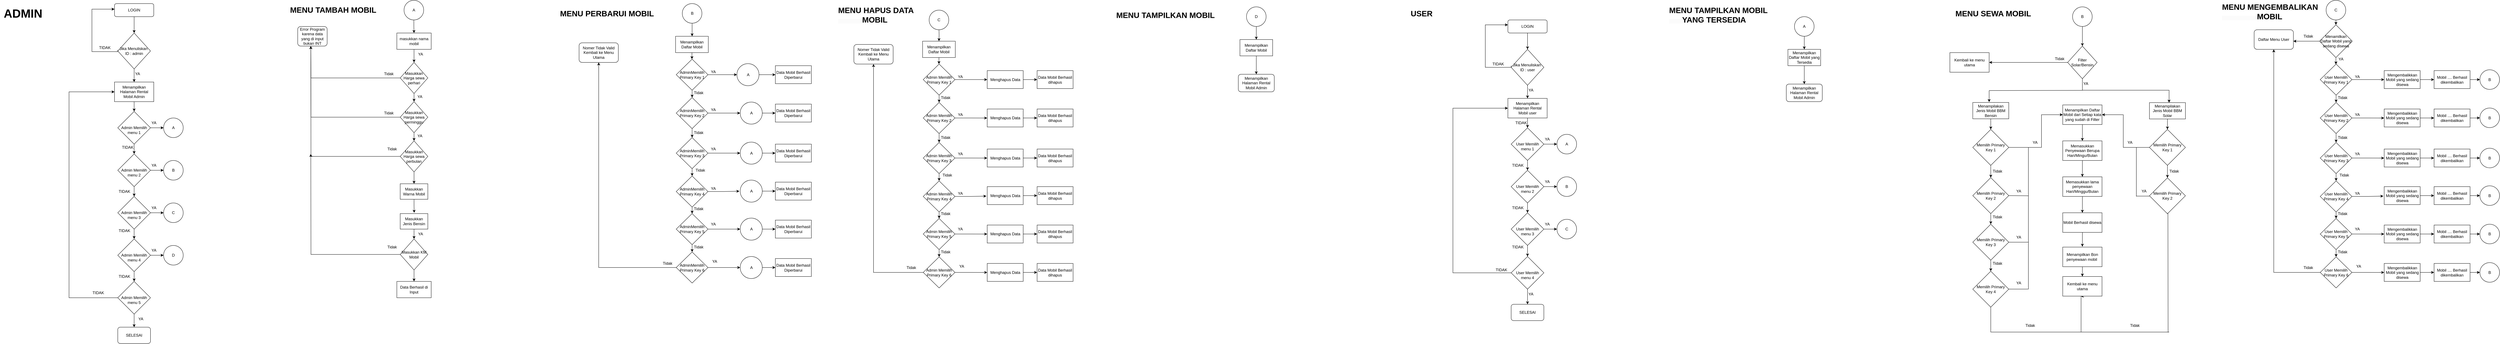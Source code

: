 <mxfile version="26.0.14">
  <diagram name="Page-1" id="RNJy3FhXbEkKiUze5Ja7">
    <mxGraphModel dx="2345" dy="1013" grid="1" gridSize="10" guides="1" tooltips="1" connect="1" arrows="1" fold="1" page="1" pageScale="1" pageWidth="850" pageHeight="1100" math="0" shadow="0">
      <root>
        <mxCell id="0" />
        <mxCell id="1" parent="0" />
        <mxCell id="AHnlYJfSwKm474h9auV9-3" value="" style="edgeStyle=orthogonalEdgeStyle;rounded=0;orthogonalLoop=1;jettySize=auto;html=1;" parent="1" source="AHnlYJfSwKm474h9auV9-1" target="AHnlYJfSwKm474h9auV9-2" edge="1">
          <mxGeometry relative="1" as="geometry" />
        </mxCell>
        <mxCell id="AHnlYJfSwKm474h9auV9-1" value="LOGIN" style="rounded=1;whiteSpace=wrap;html=1;" parent="1" vertex="1">
          <mxGeometry x="360" y="10" width="120" height="40" as="geometry" />
        </mxCell>
        <mxCell id="AHnlYJfSwKm474h9auV9-9" value="" style="edgeStyle=orthogonalEdgeStyle;rounded=0;orthogonalLoop=1;jettySize=auto;html=1;entryX=0;entryY=0.5;entryDx=0;entryDy=0;exitX=0;exitY=0.5;exitDx=0;exitDy=0;" parent="1" edge="1">
          <mxGeometry relative="1" as="geometry">
            <mxPoint x="370" y="152" as="sourcePoint" />
            <mxPoint x="360" y="27" as="targetPoint" />
            <Array as="points">
              <mxPoint x="370" y="157" />
              <mxPoint x="291" y="157" />
              <mxPoint x="291" y="27" />
            </Array>
          </mxGeometry>
        </mxCell>
        <mxCell id="AHnlYJfSwKm474h9auV9-13" value="" style="edgeStyle=orthogonalEdgeStyle;rounded=0;orthogonalLoop=1;jettySize=auto;html=1;" parent="1" source="AHnlYJfSwKm474h9auV9-2" edge="1">
          <mxGeometry relative="1" as="geometry">
            <mxPoint x="420" y="250" as="targetPoint" />
          </mxGeometry>
        </mxCell>
        <mxCell id="AHnlYJfSwKm474h9auV9-2" value="Jika Menuliskan&amp;nbsp; ID : admin" style="rhombus;whiteSpace=wrap;html=1;" parent="1" vertex="1">
          <mxGeometry x="370" y="100" width="100" height="110" as="geometry" />
        </mxCell>
        <mxCell id="AHnlYJfSwKm474h9auV9-6" value="YA" style="text;html=1;align=center;verticalAlign=middle;resizable=0;points=[];autosize=1;strokeColor=none;fillColor=none;" parent="1" vertex="1">
          <mxGeometry x="410" y="210" width="40" height="30" as="geometry" />
        </mxCell>
        <mxCell id="AHnlYJfSwKm474h9auV9-36" value="" style="edgeStyle=orthogonalEdgeStyle;rounded=0;orthogonalLoop=1;jettySize=auto;html=1;" parent="1" source="AHnlYJfSwKm474h9auV9-14" target="AHnlYJfSwKm474h9auV9-28" edge="1">
          <mxGeometry relative="1" as="geometry" />
        </mxCell>
        <mxCell id="AHnlYJfSwKm474h9auV9-14" value="Menampilkan Halaman Rental Mobil Admin" style="rounded=0;whiteSpace=wrap;html=1;" parent="1" vertex="1">
          <mxGeometry x="360" y="250" width="120" height="60" as="geometry" />
        </mxCell>
        <mxCell id="AHnlYJfSwKm474h9auV9-19" value="A" style="ellipse;whiteSpace=wrap;html=1;aspect=fixed;" parent="1" vertex="1">
          <mxGeometry x="510" y="360" width="60" height="60" as="geometry" />
        </mxCell>
        <mxCell id="AHnlYJfSwKm474h9auV9-37" value="" style="edgeStyle=orthogonalEdgeStyle;rounded=0;orthogonalLoop=1;jettySize=auto;html=1;" parent="1" source="AHnlYJfSwKm474h9auV9-28" target="AHnlYJfSwKm474h9auV9-31" edge="1">
          <mxGeometry relative="1" as="geometry" />
        </mxCell>
        <mxCell id="AHnlYJfSwKm474h9auV9-54" value="" style="edgeStyle=orthogonalEdgeStyle;rounded=0;orthogonalLoop=1;jettySize=auto;html=1;" parent="1" source="AHnlYJfSwKm474h9auV9-28" target="AHnlYJfSwKm474h9auV9-19" edge="1">
          <mxGeometry relative="1" as="geometry" />
        </mxCell>
        <mxCell id="AHnlYJfSwKm474h9auV9-28" value="&lt;div&gt;&lt;br&gt;&lt;/div&gt;Admin Memilih menu 1" style="rhombus;whiteSpace=wrap;html=1;rounded=0;" parent="1" vertex="1">
          <mxGeometry x="370" y="340" width="100" height="100" as="geometry" />
        </mxCell>
        <mxCell id="AHnlYJfSwKm474h9auV9-38" value="" style="edgeStyle=orthogonalEdgeStyle;rounded=0;orthogonalLoop=1;jettySize=auto;html=1;" parent="1" source="AHnlYJfSwKm474h9auV9-31" target="AHnlYJfSwKm474h9auV9-32" edge="1">
          <mxGeometry relative="1" as="geometry" />
        </mxCell>
        <mxCell id="AHnlYJfSwKm474h9auV9-55" value="" style="edgeStyle=orthogonalEdgeStyle;rounded=0;orthogonalLoop=1;jettySize=auto;html=1;" parent="1" source="AHnlYJfSwKm474h9auV9-31" target="AHnlYJfSwKm474h9auV9-52" edge="1">
          <mxGeometry relative="1" as="geometry" />
        </mxCell>
        <mxCell id="AHnlYJfSwKm474h9auV9-31" value="&lt;div&gt;&lt;br&gt;&lt;/div&gt;Admin Memilih menu 2" style="rhombus;whiteSpace=wrap;html=1;rounded=0;" parent="1" vertex="1">
          <mxGeometry x="370" y="470" width="100" height="100" as="geometry" />
        </mxCell>
        <mxCell id="AHnlYJfSwKm474h9auV9-39" value="" style="edgeStyle=orthogonalEdgeStyle;rounded=0;orthogonalLoop=1;jettySize=auto;html=1;" parent="1" source="AHnlYJfSwKm474h9auV9-32" target="AHnlYJfSwKm474h9auV9-33" edge="1">
          <mxGeometry relative="1" as="geometry" />
        </mxCell>
        <mxCell id="AHnlYJfSwKm474h9auV9-56" value="" style="edgeStyle=orthogonalEdgeStyle;rounded=0;orthogonalLoop=1;jettySize=auto;html=1;" parent="1" source="AHnlYJfSwKm474h9auV9-32" target="AHnlYJfSwKm474h9auV9-51" edge="1">
          <mxGeometry relative="1" as="geometry" />
        </mxCell>
        <mxCell id="AHnlYJfSwKm474h9auV9-32" value="&lt;div&gt;&lt;br&gt;&lt;/div&gt;Admin Memilih menu 3" style="rhombus;whiteSpace=wrap;html=1;rounded=0;" parent="1" vertex="1">
          <mxGeometry x="370" y="600" width="100" height="100" as="geometry" />
        </mxCell>
        <mxCell id="AHnlYJfSwKm474h9auV9-40" value="" style="edgeStyle=orthogonalEdgeStyle;rounded=0;orthogonalLoop=1;jettySize=auto;html=1;" parent="1" source="AHnlYJfSwKm474h9auV9-33" target="AHnlYJfSwKm474h9auV9-34" edge="1">
          <mxGeometry relative="1" as="geometry" />
        </mxCell>
        <mxCell id="AHnlYJfSwKm474h9auV9-57" value="" style="edgeStyle=orthogonalEdgeStyle;rounded=0;orthogonalLoop=1;jettySize=auto;html=1;" parent="1" source="AHnlYJfSwKm474h9auV9-33" target="AHnlYJfSwKm474h9auV9-50" edge="1">
          <mxGeometry relative="1" as="geometry" />
        </mxCell>
        <mxCell id="AHnlYJfSwKm474h9auV9-33" value="&lt;div&gt;&lt;br&gt;&lt;/div&gt;Admin Memilih menu 4" style="rhombus;whiteSpace=wrap;html=1;rounded=0;" parent="1" vertex="1">
          <mxGeometry x="370" y="730" width="100" height="100" as="geometry" />
        </mxCell>
        <mxCell id="AHnlYJfSwKm474h9auV9-44" value="" style="edgeStyle=orthogonalEdgeStyle;rounded=0;orthogonalLoop=1;jettySize=auto;html=1;" parent="1" source="AHnlYJfSwKm474h9auV9-34" target="AHnlYJfSwKm474h9auV9-43" edge="1">
          <mxGeometry relative="1" as="geometry" />
        </mxCell>
        <mxCell id="AHnlYJfSwKm474h9auV9-48" value="" style="edgeStyle=orthogonalEdgeStyle;rounded=0;orthogonalLoop=1;jettySize=auto;html=1;entryX=0;entryY=0.5;entryDx=0;entryDy=0;" parent="1" source="AHnlYJfSwKm474h9auV9-34" target="AHnlYJfSwKm474h9auV9-14" edge="1">
          <mxGeometry relative="1" as="geometry">
            <mxPoint x="220" y="280" as="targetPoint" />
            <Array as="points">
              <mxPoint x="221" y="910" />
              <mxPoint x="221" y="280" />
            </Array>
          </mxGeometry>
        </mxCell>
        <mxCell id="AHnlYJfSwKm474h9auV9-34" value="&lt;div&gt;&lt;br&gt;&lt;/div&gt;Admin Memilih menu 5" style="rhombus;whiteSpace=wrap;html=1;rounded=0;" parent="1" vertex="1">
          <mxGeometry x="370" y="860" width="100" height="100" as="geometry" />
        </mxCell>
        <mxCell id="AHnlYJfSwKm474h9auV9-43" value="SELESAI" style="rounded=1;whiteSpace=wrap;html=1;" parent="1" vertex="1">
          <mxGeometry x="370" y="1000" width="100" height="50" as="geometry" />
        </mxCell>
        <mxCell id="AHnlYJfSwKm474h9auV9-50" value="D" style="ellipse;whiteSpace=wrap;html=1;aspect=fixed;" parent="1" vertex="1">
          <mxGeometry x="510" y="750" width="60" height="60" as="geometry" />
        </mxCell>
        <mxCell id="AHnlYJfSwKm474h9auV9-51" value="C" style="ellipse;whiteSpace=wrap;html=1;aspect=fixed;" parent="1" vertex="1">
          <mxGeometry x="510" y="620" width="60" height="60" as="geometry" />
        </mxCell>
        <mxCell id="AHnlYJfSwKm474h9auV9-52" value="B" style="ellipse;whiteSpace=wrap;html=1;aspect=fixed;" parent="1" vertex="1">
          <mxGeometry x="510" y="490" width="60" height="60" as="geometry" />
        </mxCell>
        <mxCell id="AHnlYJfSwKm474h9auV9-58" value="&lt;font style=&quot;font-size: 36px;&quot;&gt;&lt;b&gt;ADMIN&lt;/b&gt;&lt;/font&gt;" style="text;html=1;align=center;verticalAlign=middle;resizable=0;points=[];autosize=1;strokeColor=none;fillColor=none;" parent="1" vertex="1">
          <mxGeometry x="10" y="10" width="140" height="60" as="geometry" />
        </mxCell>
        <mxCell id="AHnlYJfSwKm474h9auV9-61" value="" style="edgeStyle=orthogonalEdgeStyle;rounded=0;orthogonalLoop=1;jettySize=auto;html=1;" parent="1" source="AHnlYJfSwKm474h9auV9-59" target="AHnlYJfSwKm474h9auV9-60" edge="1">
          <mxGeometry relative="1" as="geometry" />
        </mxCell>
        <mxCell id="AHnlYJfSwKm474h9auV9-59" value="A" style="ellipse;whiteSpace=wrap;html=1;aspect=fixed;" parent="1" vertex="1">
          <mxGeometry x="1245" width="60" height="60" as="geometry" />
        </mxCell>
        <mxCell id="AHnlYJfSwKm474h9auV9-77" value="" style="edgeStyle=orthogonalEdgeStyle;rounded=0;orthogonalLoop=1;jettySize=auto;html=1;" parent="1" source="AHnlYJfSwKm474h9auV9-60" target="AHnlYJfSwKm474h9auV9-76" edge="1">
          <mxGeometry relative="1" as="geometry" />
        </mxCell>
        <mxCell id="AHnlYJfSwKm474h9auV9-60" value="masukkan nama mobil" style="whiteSpace=wrap;html=1;" parent="1" vertex="1">
          <mxGeometry x="1223" y="100" width="105" height="50" as="geometry" />
        </mxCell>
        <mxCell id="AHnlYJfSwKm474h9auV9-62" value="YA" style="text;html=1;align=center;verticalAlign=middle;resizable=0;points=[];autosize=1;strokeColor=none;fillColor=none;" parent="1" vertex="1">
          <mxGeometry x="460" y="360" width="40" height="30" as="geometry" />
        </mxCell>
        <mxCell id="AHnlYJfSwKm474h9auV9-65" value="TIDAK" style="text;html=1;align=center;verticalAlign=middle;resizable=0;points=[];autosize=1;strokeColor=none;fillColor=none;" parent="1" vertex="1">
          <mxGeometry x="300" y="130" width="60" height="30" as="geometry" />
        </mxCell>
        <mxCell id="AHnlYJfSwKm474h9auV9-66" value="YA" style="text;html=1;align=center;verticalAlign=middle;resizable=0;points=[];autosize=1;strokeColor=none;fillColor=none;" parent="1" vertex="1">
          <mxGeometry x="460" y="490" width="40" height="30" as="geometry" />
        </mxCell>
        <mxCell id="AHnlYJfSwKm474h9auV9-67" value="TIDAK" style="text;html=1;align=center;verticalAlign=middle;resizable=0;points=[];autosize=1;strokeColor=none;fillColor=none;" parent="1" vertex="1">
          <mxGeometry x="370" y="435" width="60" height="30" as="geometry" />
        </mxCell>
        <mxCell id="AHnlYJfSwKm474h9auV9-68" value="YA" style="text;html=1;align=center;verticalAlign=middle;resizable=0;points=[];autosize=1;strokeColor=none;fillColor=none;" parent="1" vertex="1">
          <mxGeometry x="460" y="620" width="40" height="30" as="geometry" />
        </mxCell>
        <mxCell id="AHnlYJfSwKm474h9auV9-69" value="YA" style="text;html=1;align=center;verticalAlign=middle;resizable=0;points=[];autosize=1;strokeColor=none;fillColor=none;" parent="1" vertex="1">
          <mxGeometry x="460" y="750" width="40" height="30" as="geometry" />
        </mxCell>
        <mxCell id="AHnlYJfSwKm474h9auV9-70" value="YA" style="text;html=1;align=center;verticalAlign=middle;resizable=0;points=[];autosize=1;strokeColor=none;fillColor=none;" parent="1" vertex="1">
          <mxGeometry x="420" y="960" width="40" height="30" as="geometry" />
        </mxCell>
        <mxCell id="AHnlYJfSwKm474h9auV9-71" value="TIDAK" style="text;html=1;align=center;verticalAlign=middle;resizable=0;points=[];autosize=1;strokeColor=none;fillColor=none;" parent="1" vertex="1">
          <mxGeometry x="360" y="570" width="60" height="30" as="geometry" />
        </mxCell>
        <mxCell id="AHnlYJfSwKm474h9auV9-72" value="TIDAK" style="text;html=1;align=center;verticalAlign=middle;resizable=0;points=[];autosize=1;strokeColor=none;fillColor=none;" parent="1" vertex="1">
          <mxGeometry x="360" y="690" width="60" height="30" as="geometry" />
        </mxCell>
        <mxCell id="AHnlYJfSwKm474h9auV9-73" value="TIDAK" style="text;html=1;align=center;verticalAlign=middle;resizable=0;points=[];autosize=1;strokeColor=none;fillColor=none;" parent="1" vertex="1">
          <mxGeometry x="360" y="830" width="60" height="30" as="geometry" />
        </mxCell>
        <mxCell id="AHnlYJfSwKm474h9auV9-74" value="TIDAK" style="text;html=1;align=center;verticalAlign=middle;resizable=0;points=[];autosize=1;strokeColor=none;fillColor=none;" parent="1" vertex="1">
          <mxGeometry x="280" y="880" width="60" height="30" as="geometry" />
        </mxCell>
        <mxCell id="AHnlYJfSwKm474h9auV9-81" value="" style="edgeStyle=orthogonalEdgeStyle;rounded=0;orthogonalLoop=1;jettySize=auto;html=1;" parent="1" source="AHnlYJfSwKm474h9auV9-76" target="AHnlYJfSwKm474h9auV9-79" edge="1">
          <mxGeometry relative="1" as="geometry" />
        </mxCell>
        <mxCell id="AHnlYJfSwKm474h9auV9-85" value="" style="edgeStyle=orthogonalEdgeStyle;rounded=0;orthogonalLoop=1;jettySize=auto;html=1;entryX=0.5;entryY=1;entryDx=0;entryDy=0;" parent="1" source="AHnlYJfSwKm474h9auV9-76" edge="1">
          <mxGeometry relative="1" as="geometry">
            <mxPoint x="960" y="140" as="targetPoint" />
          </mxGeometry>
        </mxCell>
        <mxCell id="AHnlYJfSwKm474h9auV9-76" value="Masukkan Harga sewa perhari" style="rhombus;whiteSpace=wrap;html=1;" parent="1" vertex="1">
          <mxGeometry x="1233.25" y="190" width="84.5" height="95" as="geometry" />
        </mxCell>
        <mxCell id="AHnlYJfSwKm474h9auV9-82" value="" style="edgeStyle=orthogonalEdgeStyle;rounded=0;orthogonalLoop=1;jettySize=auto;html=1;" parent="1" source="AHnlYJfSwKm474h9auV9-79" target="AHnlYJfSwKm474h9auV9-80" edge="1">
          <mxGeometry relative="1" as="geometry" />
        </mxCell>
        <mxCell id="AHnlYJfSwKm474h9auV9-87" value="" style="edgeStyle=orthogonalEdgeStyle;rounded=0;orthogonalLoop=1;jettySize=auto;html=1;" parent="1" source="AHnlYJfSwKm474h9auV9-79" edge="1">
          <mxGeometry relative="1" as="geometry">
            <mxPoint x="960" y="140" as="targetPoint" />
          </mxGeometry>
        </mxCell>
        <mxCell id="AHnlYJfSwKm474h9auV9-79" value="Masukkan Harga sewa perminggu" style="rhombus;whiteSpace=wrap;html=1;" parent="1" vertex="1">
          <mxGeometry x="1233.25" y="310" width="84.5" height="95" as="geometry" />
        </mxCell>
        <mxCell id="AHnlYJfSwKm474h9auV9-89" value="" style="edgeStyle=orthogonalEdgeStyle;rounded=0;orthogonalLoop=1;jettySize=auto;html=1;entryX=0.5;entryY=1;entryDx=0;entryDy=0;" parent="1" source="AHnlYJfSwKm474h9auV9-80" edge="1">
          <mxGeometry relative="1" as="geometry">
            <mxPoint x="960" y="140" as="targetPoint" />
          </mxGeometry>
        </mxCell>
        <mxCell id="AHnlYJfSwKm474h9auV9-100" value="" style="edgeStyle=orthogonalEdgeStyle;rounded=0;orthogonalLoop=1;jettySize=auto;html=1;" parent="1" source="AHnlYJfSwKm474h9auV9-80" target="AHnlYJfSwKm474h9auV9-99" edge="1">
          <mxGeometry relative="1" as="geometry" />
        </mxCell>
        <mxCell id="AHnlYJfSwKm474h9auV9-80" value="Masukkan Harga sewa perbulan" style="rhombus;whiteSpace=wrap;html=1;" parent="1" vertex="1">
          <mxGeometry x="1233.25" y="430" width="84.5" height="95" as="geometry" />
        </mxCell>
        <mxCell id="AHnlYJfSwKm474h9auV9-91" value="Error Program karena data yang di input bukan INT" style="rounded=1;whiteSpace=wrap;html=1;" parent="1" vertex="1">
          <mxGeometry x="920" y="80" width="90" height="60" as="geometry" />
        </mxCell>
        <mxCell id="AHnlYJfSwKm474h9auV9-92" value="YA" style="text;html=1;align=center;verticalAlign=middle;resizable=0;points=[];autosize=1;strokeColor=none;fillColor=none;" parent="1" vertex="1">
          <mxGeometry x="1275" y="150" width="40" height="30" as="geometry" />
        </mxCell>
        <mxCell id="AHnlYJfSwKm474h9auV9-93" value="YA" style="text;html=1;align=center;verticalAlign=middle;resizable=0;points=[];autosize=1;strokeColor=none;fillColor=none;" parent="1" vertex="1">
          <mxGeometry x="1272.75" y="280" width="40" height="30" as="geometry" />
        </mxCell>
        <mxCell id="AHnlYJfSwKm474h9auV9-94" value="YA" style="text;html=1;align=center;verticalAlign=middle;resizable=0;points=[];autosize=1;strokeColor=none;fillColor=none;" parent="1" vertex="1">
          <mxGeometry x="1272.75" y="400" width="40" height="30" as="geometry" />
        </mxCell>
        <mxCell id="AHnlYJfSwKm474h9auV9-95" value="Tidak" style="text;html=1;align=center;verticalAlign=middle;resizable=0;points=[];autosize=1;strokeColor=none;fillColor=none;" parent="1" vertex="1">
          <mxGeometry x="1183.25" y="440" width="50" height="30" as="geometry" />
        </mxCell>
        <mxCell id="AHnlYJfSwKm474h9auV9-96" value="Tidak" style="text;html=1;align=center;verticalAlign=middle;resizable=0;points=[];autosize=1;strokeColor=none;fillColor=none;" parent="1" vertex="1">
          <mxGeometry x="1173" y="330" width="50" height="30" as="geometry" />
        </mxCell>
        <mxCell id="AHnlYJfSwKm474h9auV9-97" value="Tidak" style="text;html=1;align=center;verticalAlign=middle;resizable=0;points=[];autosize=1;strokeColor=none;fillColor=none;" parent="1" vertex="1">
          <mxGeometry x="1173" y="210" width="50" height="30" as="geometry" />
        </mxCell>
        <mxCell id="AHnlYJfSwKm474h9auV9-106" value="" style="edgeStyle=orthogonalEdgeStyle;rounded=0;orthogonalLoop=1;jettySize=auto;html=1;" parent="1" source="AHnlYJfSwKm474h9auV9-99" edge="1">
          <mxGeometry relative="1" as="geometry">
            <mxPoint x="1276" y="650" as="targetPoint" />
          </mxGeometry>
        </mxCell>
        <mxCell id="AHnlYJfSwKm474h9auV9-99" value="Masukkan Warna Mobil" style="whiteSpace=wrap;html=1;" parent="1" vertex="1">
          <mxGeometry x="1233.25" y="561.25" width="84.5" height="47.5" as="geometry" />
        </mxCell>
        <mxCell id="AHnlYJfSwKm474h9auV9-110" value="" style="edgeStyle=orthogonalEdgeStyle;rounded=0;orthogonalLoop=1;jettySize=auto;html=1;" parent="1" source="AHnlYJfSwKm474h9auV9-101" target="AHnlYJfSwKm474h9auV9-109" edge="1">
          <mxGeometry relative="1" as="geometry" />
        </mxCell>
        <mxCell id="AHnlYJfSwKm474h9auV9-101" value="Masukkan Jenis Bensin" style="whiteSpace=wrap;html=1;" parent="1" vertex="1">
          <mxGeometry x="1233.25" y="652.5" width="84.5" height="47.5" as="geometry" />
        </mxCell>
        <mxCell id="AHnlYJfSwKm474h9auV9-112" value="" style="edgeStyle=orthogonalEdgeStyle;rounded=0;orthogonalLoop=1;jettySize=auto;html=1;" parent="1" source="AHnlYJfSwKm474h9auV9-109" edge="1">
          <mxGeometry relative="1" as="geometry">
            <mxPoint x="960" y="470" as="targetPoint" />
          </mxGeometry>
        </mxCell>
        <mxCell id="AHnlYJfSwKm474h9auV9-114" value="" style="edgeStyle=orthogonalEdgeStyle;rounded=0;orthogonalLoop=1;jettySize=auto;html=1;" parent="1" source="AHnlYJfSwKm474h9auV9-109" target="AHnlYJfSwKm474h9auV9-113" edge="1">
          <mxGeometry relative="1" as="geometry" />
        </mxCell>
        <mxCell id="AHnlYJfSwKm474h9auV9-109" value="Masukkan KM Mobil" style="rhombus;whiteSpace=wrap;html=1;" parent="1" vertex="1">
          <mxGeometry x="1233.25" y="730" width="84.5" height="95" as="geometry" />
        </mxCell>
        <mxCell id="AHnlYJfSwKm474h9auV9-113" value="Data Berhasil di Input" style="whiteSpace=wrap;html=1;" parent="1" vertex="1">
          <mxGeometry x="1223" y="860" width="105" height="50" as="geometry" />
        </mxCell>
        <mxCell id="AHnlYJfSwKm474h9auV9-115" value="Tidak" style="text;html=1;align=center;verticalAlign=middle;resizable=0;points=[];autosize=1;strokeColor=none;fillColor=none;" parent="1" vertex="1">
          <mxGeometry x="1183.25" y="740" width="50" height="30" as="geometry" />
        </mxCell>
        <mxCell id="AHnlYJfSwKm474h9auV9-116" value="YA" style="text;html=1;align=center;verticalAlign=middle;resizable=0;points=[];autosize=1;strokeColor=none;fillColor=none;" parent="1" vertex="1">
          <mxGeometry x="1275" y="700" width="40" height="30" as="geometry" />
        </mxCell>
        <mxCell id="AHnlYJfSwKm474h9auV9-117" value="&lt;b&gt;&lt;font style=&quot;font-size: 24px;&quot;&gt;MENU TAMBAH MOBIL&lt;/font&gt;&lt;/b&gt;" style="text;html=1;align=center;verticalAlign=middle;resizable=0;points=[];autosize=1;strokeColor=none;fillColor=none;" parent="1" vertex="1">
          <mxGeometry x="883" y="10" width="290" height="40" as="geometry" />
        </mxCell>
        <mxCell id="AHnlYJfSwKm474h9auV9-136" value="" style="edgeStyle=orthogonalEdgeStyle;rounded=0;orthogonalLoop=1;jettySize=auto;html=1;" parent="1" source="AHnlYJfSwKm474h9auV9-119" target="AHnlYJfSwKm474h9auV9-132" edge="1">
          <mxGeometry relative="1" as="geometry" />
        </mxCell>
        <mxCell id="AHnlYJfSwKm474h9auV9-119" value="Menampilkan Daftar Mobil" style="rounded=0;whiteSpace=wrap;html=1;" parent="1" vertex="1">
          <mxGeometry x="2075" y="110" width="100" height="50" as="geometry" />
        </mxCell>
        <mxCell id="AHnlYJfSwKm474h9auV9-139" value="" style="edgeStyle=orthogonalEdgeStyle;rounded=0;orthogonalLoop=1;jettySize=auto;html=1;" parent="1" source="AHnlYJfSwKm474h9auV9-125" target="AHnlYJfSwKm474h9auV9-134" edge="1">
          <mxGeometry relative="1" as="geometry" />
        </mxCell>
        <mxCell id="AHnlYJfSwKm474h9auV9-169" value="" style="edgeStyle=orthogonalEdgeStyle;rounded=0;orthogonalLoop=1;jettySize=auto;html=1;" parent="1" source="AHnlYJfSwKm474h9auV9-125" edge="1">
          <mxGeometry relative="1" as="geometry">
            <mxPoint x="2270" y="584" as="targetPoint" />
          </mxGeometry>
        </mxCell>
        <mxCell id="AHnlYJfSwKm474h9auV9-125" value="AdminMemilih Primary Key 4" style="rhombus;whiteSpace=wrap;html=1;" parent="1" vertex="1">
          <mxGeometry x="2077" y="537.5" width="97" height="95" as="geometry" />
        </mxCell>
        <mxCell id="AHnlYJfSwKm474h9auV9-135" value="" style="edgeStyle=orthogonalEdgeStyle;rounded=0;orthogonalLoop=1;jettySize=auto;html=1;" parent="1" source="AHnlYJfSwKm474h9auV9-130" target="AHnlYJfSwKm474h9auV9-125" edge="1">
          <mxGeometry relative="1" as="geometry" />
        </mxCell>
        <mxCell id="AHnlYJfSwKm474h9auV9-167" value="" style="edgeStyle=orthogonalEdgeStyle;rounded=0;orthogonalLoop=1;jettySize=auto;html=1;" parent="1" source="AHnlYJfSwKm474h9auV9-130" target="AHnlYJfSwKm474h9auV9-161" edge="1">
          <mxGeometry relative="1" as="geometry" />
        </mxCell>
        <mxCell id="AHnlYJfSwKm474h9auV9-130" value="AdminMemilih Primary Key 3" style="rhombus;whiteSpace=wrap;html=1;" parent="1" vertex="1">
          <mxGeometry x="2077" y="420" width="97" height="95" as="geometry" />
        </mxCell>
        <mxCell id="AHnlYJfSwKm474h9auV9-138" value="" style="edgeStyle=orthogonalEdgeStyle;rounded=0;orthogonalLoop=1;jettySize=auto;html=1;" parent="1" source="AHnlYJfSwKm474h9auV9-131" target="AHnlYJfSwKm474h9auV9-130" edge="1">
          <mxGeometry relative="1" as="geometry" />
        </mxCell>
        <mxCell id="AHnlYJfSwKm474h9auV9-164" value="" style="edgeStyle=orthogonalEdgeStyle;rounded=0;orthogonalLoop=1;jettySize=auto;html=1;" parent="1" source="AHnlYJfSwKm474h9auV9-131" target="AHnlYJfSwKm474h9auV9-162" edge="1">
          <mxGeometry relative="1" as="geometry" />
        </mxCell>
        <mxCell id="AHnlYJfSwKm474h9auV9-131" value="AdminMemilih Primary Key 2" style="rhombus;whiteSpace=wrap;html=1;" parent="1" vertex="1">
          <mxGeometry x="2077" y="297.5" width="97" height="95" as="geometry" />
        </mxCell>
        <mxCell id="AHnlYJfSwKm474h9auV9-137" value="" style="edgeStyle=orthogonalEdgeStyle;rounded=0;orthogonalLoop=1;jettySize=auto;html=1;" parent="1" source="AHnlYJfSwKm474h9auV9-132" target="AHnlYJfSwKm474h9auV9-131" edge="1">
          <mxGeometry relative="1" as="geometry" />
        </mxCell>
        <mxCell id="AHnlYJfSwKm474h9auV9-158" value="" style="edgeStyle=orthogonalEdgeStyle;rounded=0;orthogonalLoop=1;jettySize=auto;html=1;" parent="1" source="AHnlYJfSwKm474h9auV9-132" target="AHnlYJfSwKm474h9auV9-157" edge="1">
          <mxGeometry relative="1" as="geometry" />
        </mxCell>
        <mxCell id="AHnlYJfSwKm474h9auV9-132" value="AdminMemilih Primary Key 1" style="rhombus;whiteSpace=wrap;html=1;" parent="1" vertex="1">
          <mxGeometry x="2077" y="180" width="97" height="95" as="geometry" />
        </mxCell>
        <mxCell id="AHnlYJfSwKm474h9auV9-172" value="" style="edgeStyle=orthogonalEdgeStyle;rounded=0;orthogonalLoop=1;jettySize=auto;html=1;" parent="1" source="AHnlYJfSwKm474h9auV9-133" target="AHnlYJfSwKm474h9auV9-163" edge="1">
          <mxGeometry relative="1" as="geometry" />
        </mxCell>
        <mxCell id="AHnlYJfSwKm474h9auV9-194" value="" style="edgeStyle=orthogonalEdgeStyle;rounded=0;orthogonalLoop=1;jettySize=auto;html=1;" parent="1" source="AHnlYJfSwKm474h9auV9-133" target="AHnlYJfSwKm474h9auV9-186" edge="1">
          <mxGeometry relative="1" as="geometry">
            <mxPoint x="1820" y="818" as="targetPoint" />
          </mxGeometry>
        </mxCell>
        <mxCell id="AHnlYJfSwKm474h9auV9-133" value="AdminMemilih Primary Key 6" style="rhombus;whiteSpace=wrap;html=1;" parent="1" vertex="1">
          <mxGeometry x="2077" y="770" width="97" height="95" as="geometry" />
        </mxCell>
        <mxCell id="AHnlYJfSwKm474h9auV9-140" value="" style="edgeStyle=orthogonalEdgeStyle;rounded=0;orthogonalLoop=1;jettySize=auto;html=1;" parent="1" source="AHnlYJfSwKm474h9auV9-134" target="AHnlYJfSwKm474h9auV9-133" edge="1">
          <mxGeometry relative="1" as="geometry" />
        </mxCell>
        <mxCell id="AHnlYJfSwKm474h9auV9-171" value="" style="edgeStyle=orthogonalEdgeStyle;rounded=0;orthogonalLoop=1;jettySize=auto;html=1;" parent="1" source="AHnlYJfSwKm474h9auV9-134" target="AHnlYJfSwKm474h9auV9-159" edge="1">
          <mxGeometry relative="1" as="geometry" />
        </mxCell>
        <mxCell id="AHnlYJfSwKm474h9auV9-134" value="AdminMemilih Primary Key 5" style="rhombus;whiteSpace=wrap;html=1;" parent="1" vertex="1">
          <mxGeometry x="2077" y="652.5" width="97" height="95" as="geometry" />
        </mxCell>
        <mxCell id="AHnlYJfSwKm474h9auV9-142" value="YA" style="text;html=1;align=center;verticalAlign=middle;resizable=0;points=[];autosize=1;strokeColor=none;fillColor=none;" parent="1" vertex="1">
          <mxGeometry x="2170" y="203.75" width="40" height="30" as="geometry" />
        </mxCell>
        <mxCell id="AHnlYJfSwKm474h9auV9-143" value="YA" style="text;html=1;align=center;verticalAlign=middle;resizable=0;points=[];autosize=1;strokeColor=none;fillColor=none;" parent="1" vertex="1">
          <mxGeometry x="2170" y="320" width="40" height="30" as="geometry" />
        </mxCell>
        <mxCell id="AHnlYJfSwKm474h9auV9-144" value="YA" style="text;html=1;align=center;verticalAlign=middle;resizable=0;points=[];autosize=1;strokeColor=none;fillColor=none;" parent="1" vertex="1">
          <mxGeometry x="2170" y="440" width="40" height="30" as="geometry" />
        </mxCell>
        <mxCell id="AHnlYJfSwKm474h9auV9-145" value="YA" style="text;html=1;align=center;verticalAlign=middle;resizable=0;points=[];autosize=1;strokeColor=none;fillColor=none;" parent="1" vertex="1">
          <mxGeometry x="2170" y="561.25" width="40" height="30" as="geometry" />
        </mxCell>
        <mxCell id="AHnlYJfSwKm474h9auV9-146" value="YA" style="text;html=1;align=center;verticalAlign=middle;resizable=0;points=[];autosize=1;strokeColor=none;fillColor=none;" parent="1" vertex="1">
          <mxGeometry x="2174" y="783.75" width="40" height="30" as="geometry" />
        </mxCell>
        <mxCell id="AHnlYJfSwKm474h9auV9-147" value="YA" style="text;html=1;align=center;verticalAlign=middle;resizable=0;points=[];autosize=1;strokeColor=none;fillColor=none;" parent="1" vertex="1">
          <mxGeometry x="2170" y="670" width="40" height="30" as="geometry" />
        </mxCell>
        <mxCell id="AHnlYJfSwKm474h9auV9-148" value="Tidak" style="text;html=1;align=center;verticalAlign=middle;resizable=0;points=[];autosize=1;strokeColor=none;fillColor=none;" parent="1" vertex="1">
          <mxGeometry x="2025" y="790" width="50" height="30" as="geometry" />
        </mxCell>
        <mxCell id="AHnlYJfSwKm474h9auV9-149" value="Tidak" style="text;html=1;align=center;verticalAlign=middle;resizable=0;points=[];autosize=1;strokeColor=none;fillColor=none;" parent="1" vertex="1">
          <mxGeometry x="2120" y="740" width="50" height="30" as="geometry" />
        </mxCell>
        <mxCell id="AHnlYJfSwKm474h9auV9-150" value="Tidak" style="text;html=1;align=center;verticalAlign=middle;resizable=0;points=[];autosize=1;strokeColor=none;fillColor=none;" parent="1" vertex="1">
          <mxGeometry x="2120" y="268" width="50" height="30" as="geometry" />
        </mxCell>
        <mxCell id="AHnlYJfSwKm474h9auV9-151" value="Tidak" style="text;html=1;align=center;verticalAlign=middle;resizable=0;points=[];autosize=1;strokeColor=none;fillColor=none;" parent="1" vertex="1">
          <mxGeometry x="2120" y="622.5" width="50" height="30" as="geometry" />
        </mxCell>
        <mxCell id="AHnlYJfSwKm474h9auV9-152" value="Tidak" style="text;html=1;align=center;verticalAlign=middle;resizable=0;points=[];autosize=1;strokeColor=none;fillColor=none;" parent="1" vertex="1">
          <mxGeometry x="2125" y="505" width="50" height="30" as="geometry" />
        </mxCell>
        <mxCell id="AHnlYJfSwKm474h9auV9-153" value="Tidak" style="text;html=1;align=center;verticalAlign=middle;resizable=0;points=[];autosize=1;strokeColor=none;fillColor=none;" parent="1" vertex="1">
          <mxGeometry x="2120" y="390" width="50" height="30" as="geometry" />
        </mxCell>
        <mxCell id="AHnlYJfSwKm474h9auV9-185" value="" style="edgeStyle=orthogonalEdgeStyle;rounded=0;orthogonalLoop=1;jettySize=auto;html=1;" parent="1" source="AHnlYJfSwKm474h9auV9-157" target="AHnlYJfSwKm474h9auV9-176" edge="1">
          <mxGeometry relative="1" as="geometry" />
        </mxCell>
        <mxCell id="AHnlYJfSwKm474h9auV9-157" value="A" style="ellipse;whiteSpace=wrap;html=1;" parent="1" vertex="1">
          <mxGeometry x="2262.5" y="193.75" width="67.5" height="67.5" as="geometry" />
        </mxCell>
        <mxCell id="AHnlYJfSwKm474h9auV9-182" value="" style="edgeStyle=orthogonalEdgeStyle;rounded=0;orthogonalLoop=1;jettySize=auto;html=1;" parent="1" source="AHnlYJfSwKm474h9auV9-159" target="AHnlYJfSwKm474h9auV9-179" edge="1">
          <mxGeometry relative="1" as="geometry" />
        </mxCell>
        <mxCell id="AHnlYJfSwKm474h9auV9-159" value="A" style="ellipse;whiteSpace=wrap;html=1;fontStyle=0" parent="1" vertex="1">
          <mxGeometry x="2272.5" y="666.25" width="67.5" height="67.5" as="geometry" />
        </mxCell>
        <mxCell id="AHnlYJfSwKm474h9auV9-184" value="" style="edgeStyle=orthogonalEdgeStyle;rounded=0;orthogonalLoop=1;jettySize=auto;html=1;" parent="1" source="AHnlYJfSwKm474h9auV9-161" target="AHnlYJfSwKm474h9auV9-177" edge="1">
          <mxGeometry relative="1" as="geometry" />
        </mxCell>
        <mxCell id="AHnlYJfSwKm474h9auV9-161" value="A" style="ellipse;whiteSpace=wrap;html=1;fontStyle=0" parent="1" vertex="1">
          <mxGeometry x="2272.5" y="433.75" width="67.5" height="67.5" as="geometry" />
        </mxCell>
        <mxCell id="AHnlYJfSwKm474h9auV9-174" value="" style="edgeStyle=orthogonalEdgeStyle;rounded=0;orthogonalLoop=1;jettySize=auto;html=1;" parent="1" source="AHnlYJfSwKm474h9auV9-162" target="AHnlYJfSwKm474h9auV9-173" edge="1">
          <mxGeometry relative="1" as="geometry" />
        </mxCell>
        <mxCell id="AHnlYJfSwKm474h9auV9-162" value="A" style="ellipse;whiteSpace=wrap;html=1;fontStyle=0" parent="1" vertex="1">
          <mxGeometry x="2272.5" y="311.25" width="67.5" height="67.5" as="geometry" />
        </mxCell>
        <mxCell id="AHnlYJfSwKm474h9auV9-181" value="" style="edgeStyle=orthogonalEdgeStyle;rounded=0;orthogonalLoop=1;jettySize=auto;html=1;" parent="1" source="AHnlYJfSwKm474h9auV9-163" target="AHnlYJfSwKm474h9auV9-180" edge="1">
          <mxGeometry relative="1" as="geometry" />
        </mxCell>
        <mxCell id="AHnlYJfSwKm474h9auV9-163" value="A" style="ellipse;whiteSpace=wrap;html=1;fontStyle=0" parent="1" vertex="1">
          <mxGeometry x="2272.5" y="783.75" width="67.5" height="67.5" as="geometry" />
        </mxCell>
        <mxCell id="AHnlYJfSwKm474h9auV9-183" value="" style="edgeStyle=orthogonalEdgeStyle;rounded=0;orthogonalLoop=1;jettySize=auto;html=1;" parent="1" source="AHnlYJfSwKm474h9auV9-170" target="AHnlYJfSwKm474h9auV9-178" edge="1">
          <mxGeometry relative="1" as="geometry" />
        </mxCell>
        <mxCell id="AHnlYJfSwKm474h9auV9-170" value="A" style="ellipse;whiteSpace=wrap;html=1;fontStyle=0" parent="1" vertex="1">
          <mxGeometry x="2272.5" y="550" width="67.5" height="67.5" as="geometry" />
        </mxCell>
        <mxCell id="AHnlYJfSwKm474h9auV9-173" value="Data Mobil Berhasil Diperbarui" style="whiteSpace=wrap;html=1;fontStyle=0;" parent="1" vertex="1">
          <mxGeometry x="2380" y="317.5" width="110" height="55" as="geometry" />
        </mxCell>
        <mxCell id="AHnlYJfSwKm474h9auV9-175" value="Data Mobil Berhasil Diperbarui" style="whiteSpace=wrap;html=1;fontStyle=0;" parent="1" vertex="1">
          <mxGeometry x="2380" y="317.5" width="110" height="55" as="geometry" />
        </mxCell>
        <mxCell id="AHnlYJfSwKm474h9auV9-176" value="Data Mobil Berhasil Diperbarui" style="whiteSpace=wrap;html=1;fontStyle=0;" parent="1" vertex="1">
          <mxGeometry x="2380" y="200" width="110" height="55" as="geometry" />
        </mxCell>
        <mxCell id="AHnlYJfSwKm474h9auV9-177" value="Data Mobil Berhasil Diperbarui" style="whiteSpace=wrap;html=1;fontStyle=0;" parent="1" vertex="1">
          <mxGeometry x="2380" y="440" width="110" height="55" as="geometry" />
        </mxCell>
        <mxCell id="AHnlYJfSwKm474h9auV9-178" value="Data Mobil Berhasil Diperbarui" style="whiteSpace=wrap;html=1;fontStyle=0;" parent="1" vertex="1">
          <mxGeometry x="2380" y="556.25" width="110" height="55" as="geometry" />
        </mxCell>
        <mxCell id="AHnlYJfSwKm474h9auV9-179" value="Data Mobil Berhasil Diperbarui" style="whiteSpace=wrap;html=1;fontStyle=0;" parent="1" vertex="1">
          <mxGeometry x="2380" y="672.5" width="110" height="55" as="geometry" />
        </mxCell>
        <mxCell id="AHnlYJfSwKm474h9auV9-180" value="Data Mobil Berhasil Diperbarui" style="whiteSpace=wrap;html=1;fontStyle=0;" parent="1" vertex="1">
          <mxGeometry x="2380" y="790" width="110" height="55" as="geometry" />
        </mxCell>
        <mxCell id="AHnlYJfSwKm474h9auV9-186" value="Nomer Tidak Valid Kembali ke Menu Utama" style="rounded=1;whiteSpace=wrap;html=1;" parent="1" vertex="1">
          <mxGeometry x="1780" y="130" width="120" height="60" as="geometry" />
        </mxCell>
        <mxCell id="AHnlYJfSwKm474h9auV9-197" value="&lt;b style=&quot;forced-color-adjust: none; color: rgb(0, 0, 0); font-family: Helvetica; font-size: 12px; font-style: normal; font-variant-ligatures: normal; font-variant-caps: normal; letter-spacing: normal; orphans: 2; text-align: center; text-indent: 0px; text-transform: none; widows: 2; word-spacing: 0px; -webkit-text-stroke-width: 0px; white-space: nowrap; background-color: rgb(251, 251, 251); text-decoration-thickness: initial; text-decoration-style: initial; text-decoration-color: initial;&quot;&gt;&lt;font style=&quot;forced-color-adjust: none; font-size: 24px;&quot;&gt;MENU PERBARUI MOBIL&lt;/font&gt;&lt;/b&gt;" style="text;whiteSpace=wrap;html=1;" parent="1" vertex="1">
          <mxGeometry x="1720" y="20" width="300" height="50" as="geometry" />
        </mxCell>
        <mxCell id="AHnlYJfSwKm474h9auV9-199" value="" style="edgeStyle=orthogonalEdgeStyle;rounded=0;orthogonalLoop=1;jettySize=auto;html=1;" parent="1" target="AHnlYJfSwKm474h9auV9-201" edge="1">
          <mxGeometry relative="1" as="geometry">
            <mxPoint x="2880" y="85" as="sourcePoint" />
          </mxGeometry>
        </mxCell>
        <mxCell id="AHnlYJfSwKm474h9auV9-200" value="" style="edgeStyle=orthogonalEdgeStyle;rounded=0;orthogonalLoop=1;jettySize=auto;html=1;" parent="1" source="AHnlYJfSwKm474h9auV9-201" target="AHnlYJfSwKm474h9auV9-213" edge="1">
          <mxGeometry relative="1" as="geometry" />
        </mxCell>
        <mxCell id="AHnlYJfSwKm474h9auV9-201" value="Menampilkan Daftar Mobil" style="rounded=0;whiteSpace=wrap;html=1;" parent="1" vertex="1">
          <mxGeometry x="2830" y="125" width="100" height="50" as="geometry" />
        </mxCell>
        <mxCell id="AHnlYJfSwKm474h9auV9-202" value="" style="edgeStyle=orthogonalEdgeStyle;rounded=0;orthogonalLoop=1;jettySize=auto;html=1;" parent="1" source="AHnlYJfSwKm474h9auV9-204" target="AHnlYJfSwKm474h9auV9-218" edge="1">
          <mxGeometry relative="1" as="geometry" />
        </mxCell>
        <mxCell id="AHnlYJfSwKm474h9auV9-203" value="" style="edgeStyle=orthogonalEdgeStyle;rounded=0;orthogonalLoop=1;jettySize=auto;html=1;" parent="1" source="AHnlYJfSwKm474h9auV9-204" edge="1">
          <mxGeometry relative="1" as="geometry">
            <mxPoint x="3025" y="599" as="targetPoint" />
          </mxGeometry>
        </mxCell>
        <mxCell id="AHnlYJfSwKm474h9auV9-204" value="Admin Memilih Primary Key 4" style="rhombus;whiteSpace=wrap;html=1;" parent="1" vertex="1">
          <mxGeometry x="2832" y="552.5" width="97" height="95" as="geometry" />
        </mxCell>
        <mxCell id="AHnlYJfSwKm474h9auV9-205" value="" style="edgeStyle=orthogonalEdgeStyle;rounded=0;orthogonalLoop=1;jettySize=auto;html=1;" parent="1" source="AHnlYJfSwKm474h9auV9-207" target="AHnlYJfSwKm474h9auV9-204" edge="1">
          <mxGeometry relative="1" as="geometry" />
        </mxCell>
        <mxCell id="AHnlYJfSwKm474h9auV9-206" value="" style="edgeStyle=orthogonalEdgeStyle;rounded=0;orthogonalLoop=1;jettySize=auto;html=1;" parent="1" source="AHnlYJfSwKm474h9auV9-207" edge="1">
          <mxGeometry relative="1" as="geometry">
            <mxPoint x="3027.5" y="482.6" as="targetPoint" />
          </mxGeometry>
        </mxCell>
        <mxCell id="AHnlYJfSwKm474h9auV9-207" value="Admin Memilih Primary Key 3" style="rhombus;whiteSpace=wrap;html=1;" parent="1" vertex="1">
          <mxGeometry x="2832" y="435" width="97" height="95" as="geometry" />
        </mxCell>
        <mxCell id="AHnlYJfSwKm474h9auV9-208" value="" style="edgeStyle=orthogonalEdgeStyle;rounded=0;orthogonalLoop=1;jettySize=auto;html=1;" parent="1" source="AHnlYJfSwKm474h9auV9-210" target="AHnlYJfSwKm474h9auV9-207" edge="1">
          <mxGeometry relative="1" as="geometry" />
        </mxCell>
        <mxCell id="AHnlYJfSwKm474h9auV9-209" value="" style="edgeStyle=orthogonalEdgeStyle;rounded=0;orthogonalLoop=1;jettySize=auto;html=1;" parent="1" source="AHnlYJfSwKm474h9auV9-210" edge="1">
          <mxGeometry relative="1" as="geometry">
            <mxPoint x="3027.5" y="360.1" as="targetPoint" />
          </mxGeometry>
        </mxCell>
        <mxCell id="AHnlYJfSwKm474h9auV9-210" value="Admin Memilih Primary Key 2" style="rhombus;whiteSpace=wrap;html=1;" parent="1" vertex="1">
          <mxGeometry x="2832" y="312.5" width="97" height="95" as="geometry" />
        </mxCell>
        <mxCell id="AHnlYJfSwKm474h9auV9-211" value="" style="edgeStyle=orthogonalEdgeStyle;rounded=0;orthogonalLoop=1;jettySize=auto;html=1;" parent="1" source="AHnlYJfSwKm474h9auV9-213" target="AHnlYJfSwKm474h9auV9-210" edge="1">
          <mxGeometry relative="1" as="geometry" />
        </mxCell>
        <mxCell id="AHnlYJfSwKm474h9auV9-212" value="" style="edgeStyle=orthogonalEdgeStyle;rounded=0;orthogonalLoop=1;jettySize=auto;html=1;entryX=0;entryY=0.5;entryDx=0;entryDy=0;" parent="1" source="AHnlYJfSwKm474h9auV9-213" target="AHnlYJfSwKm474h9auV9-244" edge="1">
          <mxGeometry relative="1" as="geometry">
            <mxPoint x="3017.5" y="242.6" as="targetPoint" />
          </mxGeometry>
        </mxCell>
        <mxCell id="AHnlYJfSwKm474h9auV9-213" value="Admin Memilih Primary Key 1" style="rhombus;whiteSpace=wrap;html=1;" parent="1" vertex="1">
          <mxGeometry x="2832" y="195" width="97" height="95" as="geometry" />
        </mxCell>
        <mxCell id="AHnlYJfSwKm474h9auV9-214" value="" style="edgeStyle=orthogonalEdgeStyle;rounded=0;orthogonalLoop=1;jettySize=auto;html=1;" parent="1" source="AHnlYJfSwKm474h9auV9-215" edge="1">
          <mxGeometry relative="1" as="geometry">
            <mxPoint x="3027.5" y="832.6" as="targetPoint" />
          </mxGeometry>
        </mxCell>
        <mxCell id="AHnlYJfSwKm474h9auV9-276" value="" style="edgeStyle=orthogonalEdgeStyle;rounded=0;orthogonalLoop=1;jettySize=auto;html=1;entryX=0.5;entryY=1;entryDx=0;entryDy=0;" parent="1" source="AHnlYJfSwKm474h9auV9-215" target="AHnlYJfSwKm474h9auV9-274" edge="1">
          <mxGeometry relative="1" as="geometry">
            <mxPoint x="2680" y="833" as="targetPoint" />
          </mxGeometry>
        </mxCell>
        <mxCell id="AHnlYJfSwKm474h9auV9-215" value="Admin Memilih Primary Key 6" style="rhombus;whiteSpace=wrap;html=1;" parent="1" vertex="1">
          <mxGeometry x="2832" y="785" width="97" height="95" as="geometry" />
        </mxCell>
        <mxCell id="AHnlYJfSwKm474h9auV9-216" value="" style="edgeStyle=orthogonalEdgeStyle;rounded=0;orthogonalLoop=1;jettySize=auto;html=1;" parent="1" source="AHnlYJfSwKm474h9auV9-218" target="AHnlYJfSwKm474h9auV9-215" edge="1">
          <mxGeometry relative="1" as="geometry" />
        </mxCell>
        <mxCell id="AHnlYJfSwKm474h9auV9-217" value="" style="edgeStyle=orthogonalEdgeStyle;rounded=0;orthogonalLoop=1;jettySize=auto;html=1;" parent="1" source="AHnlYJfSwKm474h9auV9-218" edge="1">
          <mxGeometry relative="1" as="geometry">
            <mxPoint x="3027.5" y="715.1" as="targetPoint" />
          </mxGeometry>
        </mxCell>
        <mxCell id="AHnlYJfSwKm474h9auV9-218" value="Admin Memilih Primary Key 5" style="rhombus;whiteSpace=wrap;html=1;" parent="1" vertex="1">
          <mxGeometry x="2832" y="667.5" width="97" height="95" as="geometry" />
        </mxCell>
        <mxCell id="AHnlYJfSwKm474h9auV9-219" value="YA" style="text;html=1;align=center;verticalAlign=middle;resizable=0;points=[];autosize=1;strokeColor=none;fillColor=none;" parent="1" vertex="1">
          <mxGeometry x="2925" y="218.75" width="40" height="30" as="geometry" />
        </mxCell>
        <mxCell id="AHnlYJfSwKm474h9auV9-220" value="YA" style="text;html=1;align=center;verticalAlign=middle;resizable=0;points=[];autosize=1;strokeColor=none;fillColor=none;" parent="1" vertex="1">
          <mxGeometry x="2925" y="335" width="40" height="30" as="geometry" />
        </mxCell>
        <mxCell id="AHnlYJfSwKm474h9auV9-221" value="YA" style="text;html=1;align=center;verticalAlign=middle;resizable=0;points=[];autosize=1;strokeColor=none;fillColor=none;" parent="1" vertex="1">
          <mxGeometry x="2925" y="455" width="40" height="30" as="geometry" />
        </mxCell>
        <mxCell id="AHnlYJfSwKm474h9auV9-222" value="YA" style="text;html=1;align=center;verticalAlign=middle;resizable=0;points=[];autosize=1;strokeColor=none;fillColor=none;" parent="1" vertex="1">
          <mxGeometry x="2925" y="576.25" width="40" height="30" as="geometry" />
        </mxCell>
        <mxCell id="AHnlYJfSwKm474h9auV9-223" value="YA" style="text;html=1;align=center;verticalAlign=middle;resizable=0;points=[];autosize=1;strokeColor=none;fillColor=none;" parent="1" vertex="1">
          <mxGeometry x="2929" y="798.75" width="40" height="30" as="geometry" />
        </mxCell>
        <mxCell id="AHnlYJfSwKm474h9auV9-224" value="YA" style="text;html=1;align=center;verticalAlign=middle;resizable=0;points=[];autosize=1;strokeColor=none;fillColor=none;" parent="1" vertex="1">
          <mxGeometry x="2925" y="685" width="40" height="30" as="geometry" />
        </mxCell>
        <mxCell id="AHnlYJfSwKm474h9auV9-225" value="Tidak" style="text;html=1;align=center;verticalAlign=middle;resizable=0;points=[];autosize=1;strokeColor=none;fillColor=none;" parent="1" vertex="1">
          <mxGeometry x="2875" y="755" width="50" height="30" as="geometry" />
        </mxCell>
        <mxCell id="AHnlYJfSwKm474h9auV9-226" value="Tidak" style="text;html=1;align=center;verticalAlign=middle;resizable=0;points=[];autosize=1;strokeColor=none;fillColor=none;" parent="1" vertex="1">
          <mxGeometry x="2875" y="283" width="50" height="30" as="geometry" />
        </mxCell>
        <mxCell id="AHnlYJfSwKm474h9auV9-227" value="Tidak" style="text;html=1;align=center;verticalAlign=middle;resizable=0;points=[];autosize=1;strokeColor=none;fillColor=none;" parent="1" vertex="1">
          <mxGeometry x="2875" y="637.5" width="50" height="30" as="geometry" />
        </mxCell>
        <mxCell id="AHnlYJfSwKm474h9auV9-228" value="Tidak" style="text;html=1;align=center;verticalAlign=middle;resizable=0;points=[];autosize=1;strokeColor=none;fillColor=none;" parent="1" vertex="1">
          <mxGeometry x="2880" y="520" width="50" height="30" as="geometry" />
        </mxCell>
        <mxCell id="AHnlYJfSwKm474h9auV9-229" value="Tidak" style="text;html=1;align=center;verticalAlign=middle;resizable=0;points=[];autosize=1;strokeColor=none;fillColor=none;" parent="1" vertex="1">
          <mxGeometry x="2875" y="405" width="50" height="30" as="geometry" />
        </mxCell>
        <mxCell id="AHnlYJfSwKm474h9auV9-269" value="" style="edgeStyle=orthogonalEdgeStyle;rounded=0;orthogonalLoop=1;jettySize=auto;html=1;" parent="1" source="AHnlYJfSwKm474h9auV9-243" target="AHnlYJfSwKm474h9auV9-262" edge="1">
          <mxGeometry relative="1" as="geometry" />
        </mxCell>
        <mxCell id="AHnlYJfSwKm474h9auV9-243" value="Menghapus Data" style="whiteSpace=wrap;html=1;fontStyle=0;" parent="1" vertex="1">
          <mxGeometry x="3027.5" y="332.5" width="110" height="55" as="geometry" />
        </mxCell>
        <mxCell id="AHnlYJfSwKm474h9auV9-270" value="" style="edgeStyle=orthogonalEdgeStyle;rounded=0;orthogonalLoop=1;jettySize=auto;html=1;" parent="1" source="AHnlYJfSwKm474h9auV9-244" target="AHnlYJfSwKm474h9auV9-261" edge="1">
          <mxGeometry relative="1" as="geometry" />
        </mxCell>
        <mxCell id="AHnlYJfSwKm474h9auV9-244" value="Menghapus Data" style="whiteSpace=wrap;html=1;fontStyle=0;" parent="1" vertex="1">
          <mxGeometry x="3027.5" y="215" width="110" height="55" as="geometry" />
        </mxCell>
        <mxCell id="AHnlYJfSwKm474h9auV9-268" value="" style="edgeStyle=orthogonalEdgeStyle;rounded=0;orthogonalLoop=1;jettySize=auto;html=1;" parent="1" source="AHnlYJfSwKm474h9auV9-245" target="AHnlYJfSwKm474h9auV9-263" edge="1">
          <mxGeometry relative="1" as="geometry" />
        </mxCell>
        <mxCell id="AHnlYJfSwKm474h9auV9-245" value="Menghapus Data" style="whiteSpace=wrap;html=1;fontStyle=0;" parent="1" vertex="1">
          <mxGeometry x="3027.5" y="455" width="110" height="55" as="geometry" />
        </mxCell>
        <mxCell id="AHnlYJfSwKm474h9auV9-267" value="" style="edgeStyle=orthogonalEdgeStyle;rounded=0;orthogonalLoop=1;jettySize=auto;html=1;" parent="1" source="AHnlYJfSwKm474h9auV9-246" target="AHnlYJfSwKm474h9auV9-264" edge="1">
          <mxGeometry relative="1" as="geometry" />
        </mxCell>
        <mxCell id="AHnlYJfSwKm474h9auV9-246" value="Menghapus Data" style="whiteSpace=wrap;html=1;fontStyle=0;" parent="1" vertex="1">
          <mxGeometry x="3027.5" y="570" width="110" height="55" as="geometry" />
        </mxCell>
        <mxCell id="AHnlYJfSwKm474h9auV9-266" value="" style="edgeStyle=orthogonalEdgeStyle;rounded=0;orthogonalLoop=1;jettySize=auto;html=1;" parent="1" source="AHnlYJfSwKm474h9auV9-247" target="AHnlYJfSwKm474h9auV9-265" edge="1">
          <mxGeometry relative="1" as="geometry" />
        </mxCell>
        <mxCell id="AHnlYJfSwKm474h9auV9-247" value="Menghapus Data" style="whiteSpace=wrap;html=1;fontStyle=0;" parent="1" vertex="1">
          <mxGeometry x="3027.5" y="687.5" width="110" height="55" as="geometry" />
        </mxCell>
        <mxCell id="AHnlYJfSwKm474h9auV9-272" value="" style="edgeStyle=orthogonalEdgeStyle;rounded=0;orthogonalLoop=1;jettySize=auto;html=1;" parent="1" source="AHnlYJfSwKm474h9auV9-248" target="AHnlYJfSwKm474h9auV9-271" edge="1">
          <mxGeometry relative="1" as="geometry" />
        </mxCell>
        <mxCell id="AHnlYJfSwKm474h9auV9-248" value="Menghapus Data" style="whiteSpace=wrap;html=1;fontStyle=0;" parent="1" vertex="1">
          <mxGeometry x="3027.5" y="805" width="110" height="55" as="geometry" />
        </mxCell>
        <mxCell id="AHnlYJfSwKm474h9auV9-251" value="" style="edgeStyle=orthogonalEdgeStyle;rounded=0;orthogonalLoop=1;jettySize=auto;html=1;entryX=0.505;entryY=0;entryDx=0;entryDy=0;entryPerimeter=0;" parent="1" source="AHnlYJfSwKm474h9auV9-249" target="AHnlYJfSwKm474h9auV9-119" edge="1">
          <mxGeometry relative="1" as="geometry">
            <mxPoint x="2120" y="120" as="targetPoint" />
          </mxGeometry>
        </mxCell>
        <mxCell id="AHnlYJfSwKm474h9auV9-249" value="B" style="ellipse;whiteSpace=wrap;html=1;aspect=fixed;" parent="1" vertex="1">
          <mxGeometry x="2095.5" y="10" width="60" height="60" as="geometry" />
        </mxCell>
        <mxCell id="AHnlYJfSwKm474h9auV9-252" value="C" style="ellipse;whiteSpace=wrap;html=1;aspect=fixed;" parent="1" vertex="1">
          <mxGeometry x="2850" y="30" width="60" height="60" as="geometry" />
        </mxCell>
        <mxCell id="AHnlYJfSwKm474h9auV9-261" value="Data Mobil Berhasil dihapus" style="whiteSpace=wrap;html=1;fontStyle=0;" parent="1" vertex="1">
          <mxGeometry x="3180" y="215" width="110" height="55" as="geometry" />
        </mxCell>
        <mxCell id="AHnlYJfSwKm474h9auV9-262" value="Data Mobil Berhasil dihapus" style="whiteSpace=wrap;html=1;fontStyle=0;" parent="1" vertex="1">
          <mxGeometry x="3180" y="332.5" width="110" height="55" as="geometry" />
        </mxCell>
        <mxCell id="AHnlYJfSwKm474h9auV9-263" value="Data Mobil Berhasil dihapus" style="whiteSpace=wrap;html=1;fontStyle=0;" parent="1" vertex="1">
          <mxGeometry x="3180" y="455" width="110" height="55" as="geometry" />
        </mxCell>
        <mxCell id="AHnlYJfSwKm474h9auV9-264" value="Data Mobil Berhasil dihapus" style="whiteSpace=wrap;html=1;fontStyle=0;" parent="1" vertex="1">
          <mxGeometry x="3180" y="570" width="110" height="55" as="geometry" />
        </mxCell>
        <mxCell id="AHnlYJfSwKm474h9auV9-265" value="Data Mobil Berhasil dihapus" style="whiteSpace=wrap;html=1;fontStyle=0;" parent="1" vertex="1">
          <mxGeometry x="3180" y="687.5" width="110" height="55" as="geometry" />
        </mxCell>
        <mxCell id="AHnlYJfSwKm474h9auV9-271" value="Data Mobil Berhasil dihapus" style="whiteSpace=wrap;html=1;fontStyle=0;" parent="1" vertex="1">
          <mxGeometry x="3180" y="805" width="110" height="55" as="geometry" />
        </mxCell>
        <mxCell id="AHnlYJfSwKm474h9auV9-274" value="Nomer Tidak Valid Kembali ke Menu Utama" style="rounded=1;whiteSpace=wrap;html=1;" parent="1" vertex="1">
          <mxGeometry x="2620" y="135" width="120" height="60" as="geometry" />
        </mxCell>
        <mxCell id="AHnlYJfSwKm474h9auV9-277" value="Tidak" style="text;html=1;align=center;verticalAlign=middle;resizable=0;points=[];autosize=1;strokeColor=none;fillColor=none;" parent="1" vertex="1">
          <mxGeometry x="2770" y="802.5" width="50" height="30" as="geometry" />
        </mxCell>
        <mxCell id="AHnlYJfSwKm474h9auV9-278" value="&lt;b style=&quot;forced-color-adjust: none; color: rgb(0, 0, 0); font-family: Helvetica; font-size: 12px; font-style: normal; font-variant-ligatures: normal; font-variant-caps: normal; letter-spacing: normal; orphans: 2; text-align: center; text-indent: 0px; text-transform: none; widows: 2; word-spacing: 0px; -webkit-text-stroke-width: 0px; white-space: nowrap; background-color: rgb(251, 251, 251); text-decoration-thickness: initial; text-decoration-style: initial; text-decoration-color: initial;&quot;&gt;&lt;font style=&quot;forced-color-adjust: none; font-size: 24px;&quot;&gt;MENU HAPUS DATA&lt;br&gt;&lt;span style=&quot;white-space: pre;&quot;&gt;&#x9;&lt;/span&gt;&amp;nbsp; &amp;nbsp;MOBIL&lt;/font&gt;&lt;/b&gt;" style="text;whiteSpace=wrap;html=1;" parent="1" vertex="1">
          <mxGeometry x="2570" y="10" width="300" height="50" as="geometry" />
        </mxCell>
        <mxCell id="AHnlYJfSwKm474h9auV9-281" value="" style="edgeStyle=orthogonalEdgeStyle;rounded=0;orthogonalLoop=1;jettySize=auto;html=1;" parent="1" source="AHnlYJfSwKm474h9auV9-279" target="AHnlYJfSwKm474h9auV9-280" edge="1">
          <mxGeometry relative="1" as="geometry" />
        </mxCell>
        <mxCell id="AHnlYJfSwKm474h9auV9-279" value="D" style="ellipse;whiteSpace=wrap;html=1;aspect=fixed;" parent="1" vertex="1">
          <mxGeometry x="3820" y="20" width="60" height="60" as="geometry" />
        </mxCell>
        <mxCell id="AHnlYJfSwKm474h9auV9-283" value="" style="edgeStyle=orthogonalEdgeStyle;rounded=0;orthogonalLoop=1;jettySize=auto;html=1;" parent="1" source="AHnlYJfSwKm474h9auV9-280" target="AHnlYJfSwKm474h9auV9-282" edge="1">
          <mxGeometry relative="1" as="geometry" />
        </mxCell>
        <mxCell id="AHnlYJfSwKm474h9auV9-280" value="Menampilkan Daftar Mobil" style="rounded=0;whiteSpace=wrap;html=1;" parent="1" vertex="1">
          <mxGeometry x="3800" y="120" width="100" height="50" as="geometry" />
        </mxCell>
        <mxCell id="AHnlYJfSwKm474h9auV9-282" value="Menampilkan Halaman Rental Mobil Admin" style="rounded=1;whiteSpace=wrap;html=1;" parent="1" vertex="1">
          <mxGeometry x="3795" y="226.25" width="110" height="53.75" as="geometry" />
        </mxCell>
        <mxCell id="AHnlYJfSwKm474h9auV9-284" value="&lt;b style=&quot;color: rgb(0, 0, 0); text-wrap-mode: nowrap; text-align: center; background-color: rgb(251, 251, 251);&quot;&gt;&lt;font style=&quot;font-size: 24px;&quot;&gt;MENU TAMPILKAN MOBIL&lt;/font&gt;&lt;/b&gt;" style="text;whiteSpace=wrap;html=1;" parent="1" vertex="1">
          <mxGeometry x="3420" y="25" width="320" height="50" as="geometry" />
        </mxCell>
        <mxCell id="AHnlYJfSwKm474h9auV9-286" value="" style="edgeStyle=orthogonalEdgeStyle;rounded=0;orthogonalLoop=1;jettySize=auto;html=1;" parent="1" source="AHnlYJfSwKm474h9auV9-287" target="AHnlYJfSwKm474h9auV9-290" edge="1">
          <mxGeometry relative="1" as="geometry" />
        </mxCell>
        <mxCell id="AHnlYJfSwKm474h9auV9-287" value="LOGIN" style="rounded=1;whiteSpace=wrap;html=1;" parent="1" vertex="1">
          <mxGeometry x="4619" y="60" width="120" height="40" as="geometry" />
        </mxCell>
        <mxCell id="AHnlYJfSwKm474h9auV9-288" value="" style="edgeStyle=orthogonalEdgeStyle;rounded=0;orthogonalLoop=1;jettySize=auto;html=1;entryX=0;entryY=0.5;entryDx=0;entryDy=0;exitX=0;exitY=0.5;exitDx=0;exitDy=0;" parent="1" edge="1">
          <mxGeometry relative="1" as="geometry">
            <mxPoint x="4629" y="200" as="sourcePoint" />
            <mxPoint x="4619" y="75" as="targetPoint" />
            <Array as="points">
              <mxPoint x="4629" y="205" />
              <mxPoint x="4550" y="205" />
              <mxPoint x="4550" y="75" />
            </Array>
          </mxGeometry>
        </mxCell>
        <mxCell id="AHnlYJfSwKm474h9auV9-289" value="" style="edgeStyle=orthogonalEdgeStyle;rounded=0;orthogonalLoop=1;jettySize=auto;html=1;" parent="1" source="AHnlYJfSwKm474h9auV9-290" edge="1">
          <mxGeometry relative="1" as="geometry">
            <mxPoint x="4679" y="300" as="targetPoint" />
          </mxGeometry>
        </mxCell>
        <mxCell id="AHnlYJfSwKm474h9auV9-290" value="Jika Menuliskan&amp;nbsp; ID : user" style="rhombus;whiteSpace=wrap;html=1;" parent="1" vertex="1">
          <mxGeometry x="4629" y="150" width="100" height="110" as="geometry" />
        </mxCell>
        <mxCell id="AHnlYJfSwKm474h9auV9-291" value="YA" style="text;html=1;align=center;verticalAlign=middle;resizable=0;points=[];autosize=1;strokeColor=none;fillColor=none;" parent="1" vertex="1">
          <mxGeometry x="4669" y="260" width="40" height="30" as="geometry" />
        </mxCell>
        <mxCell id="AHnlYJfSwKm474h9auV9-292" value="" style="edgeStyle=orthogonalEdgeStyle;rounded=0;orthogonalLoop=1;jettySize=auto;html=1;" parent="1" source="AHnlYJfSwKm474h9auV9-293" target="AHnlYJfSwKm474h9auV9-297" edge="1">
          <mxGeometry relative="1" as="geometry" />
        </mxCell>
        <mxCell id="AHnlYJfSwKm474h9auV9-293" value="Menampilkan Halaman Rental Mobil user" style="rounded=0;whiteSpace=wrap;html=1;" parent="1" vertex="1">
          <mxGeometry x="4619" y="300" width="120" height="60" as="geometry" />
        </mxCell>
        <mxCell id="AHnlYJfSwKm474h9auV9-294" value="A" style="ellipse;whiteSpace=wrap;html=1;aspect=fixed;" parent="1" vertex="1">
          <mxGeometry x="4769" y="410" width="60" height="60" as="geometry" />
        </mxCell>
        <mxCell id="AHnlYJfSwKm474h9auV9-295" value="" style="edgeStyle=orthogonalEdgeStyle;rounded=0;orthogonalLoop=1;jettySize=auto;html=1;" parent="1" source="AHnlYJfSwKm474h9auV9-297" target="AHnlYJfSwKm474h9auV9-300" edge="1">
          <mxGeometry relative="1" as="geometry" />
        </mxCell>
        <mxCell id="AHnlYJfSwKm474h9auV9-296" value="" style="edgeStyle=orthogonalEdgeStyle;rounded=0;orthogonalLoop=1;jettySize=auto;html=1;" parent="1" source="AHnlYJfSwKm474h9auV9-297" target="AHnlYJfSwKm474h9auV9-294" edge="1">
          <mxGeometry relative="1" as="geometry" />
        </mxCell>
        <mxCell id="AHnlYJfSwKm474h9auV9-297" value="&lt;div&gt;&lt;br&gt;&lt;/div&gt;User Memilih menu 1" style="rhombus;whiteSpace=wrap;html=1;rounded=0;" parent="1" vertex="1">
          <mxGeometry x="4629" y="390" width="100" height="100" as="geometry" />
        </mxCell>
        <mxCell id="AHnlYJfSwKm474h9auV9-298" value="" style="edgeStyle=orthogonalEdgeStyle;rounded=0;orthogonalLoop=1;jettySize=auto;html=1;" parent="1" source="AHnlYJfSwKm474h9auV9-300" target="AHnlYJfSwKm474h9auV9-303" edge="1">
          <mxGeometry relative="1" as="geometry" />
        </mxCell>
        <mxCell id="AHnlYJfSwKm474h9auV9-299" value="" style="edgeStyle=orthogonalEdgeStyle;rounded=0;orthogonalLoop=1;jettySize=auto;html=1;" parent="1" source="AHnlYJfSwKm474h9auV9-300" target="AHnlYJfSwKm474h9auV9-313" edge="1">
          <mxGeometry relative="1" as="geometry" />
        </mxCell>
        <mxCell id="AHnlYJfSwKm474h9auV9-300" value="&lt;div&gt;&lt;br&gt;&lt;/div&gt;User Memilih menu 2" style="rhombus;whiteSpace=wrap;html=1;rounded=0;" parent="1" vertex="1">
          <mxGeometry x="4629" y="520" width="100" height="100" as="geometry" />
        </mxCell>
        <mxCell id="AHnlYJfSwKm474h9auV9-301" value="" style="edgeStyle=orthogonalEdgeStyle;rounded=0;orthogonalLoop=1;jettySize=auto;html=1;entryX=0.5;entryY=0;entryDx=0;entryDy=0;" parent="1" source="AHnlYJfSwKm474h9auV9-303" target="AHnlYJfSwKm474h9auV9-309" edge="1">
          <mxGeometry relative="1" as="geometry">
            <mxPoint x="4679" y="780" as="targetPoint" />
          </mxGeometry>
        </mxCell>
        <mxCell id="AHnlYJfSwKm474h9auV9-302" value="" style="edgeStyle=orthogonalEdgeStyle;rounded=0;orthogonalLoop=1;jettySize=auto;html=1;" parent="1" source="AHnlYJfSwKm474h9auV9-303" target="AHnlYJfSwKm474h9auV9-312" edge="1">
          <mxGeometry relative="1" as="geometry" />
        </mxCell>
        <mxCell id="AHnlYJfSwKm474h9auV9-303" value="&lt;div&gt;&lt;br&gt;&lt;/div&gt;User Memilih menu 3" style="rhombus;whiteSpace=wrap;html=1;rounded=0;" parent="1" vertex="1">
          <mxGeometry x="4629" y="650" width="100" height="100" as="geometry" />
        </mxCell>
        <mxCell id="AHnlYJfSwKm474h9auV9-307" value="" style="edgeStyle=orthogonalEdgeStyle;rounded=0;orthogonalLoop=1;jettySize=auto;html=1;" parent="1" source="AHnlYJfSwKm474h9auV9-309" target="AHnlYJfSwKm474h9auV9-310" edge="1">
          <mxGeometry relative="1" as="geometry" />
        </mxCell>
        <mxCell id="AHnlYJfSwKm474h9auV9-327" value="" style="edgeStyle=orthogonalEdgeStyle;rounded=0;orthogonalLoop=1;jettySize=auto;html=1;entryX=0;entryY=0.5;entryDx=0;entryDy=0;" parent="1" source="AHnlYJfSwKm474h9auV9-309" target="AHnlYJfSwKm474h9auV9-293" edge="1">
          <mxGeometry relative="1" as="geometry">
            <mxPoint x="4450" y="330" as="targetPoint" />
            <Array as="points">
              <mxPoint x="4451" y="834" />
              <mxPoint x="4451" y="330" />
            </Array>
          </mxGeometry>
        </mxCell>
        <mxCell id="AHnlYJfSwKm474h9auV9-309" value="&lt;div&gt;&lt;br&gt;&lt;/div&gt;User Memilih menu 4" style="rhombus;whiteSpace=wrap;html=1;rounded=0;" parent="1" vertex="1">
          <mxGeometry x="4629" y="783.75" width="100" height="100" as="geometry" />
        </mxCell>
        <mxCell id="AHnlYJfSwKm474h9auV9-310" value="SELESAI" style="rounded=1;whiteSpace=wrap;html=1;" parent="1" vertex="1">
          <mxGeometry x="4629" y="930" width="100" height="50" as="geometry" />
        </mxCell>
        <mxCell id="AHnlYJfSwKm474h9auV9-312" value="C" style="ellipse;whiteSpace=wrap;html=1;aspect=fixed;" parent="1" vertex="1">
          <mxGeometry x="4769" y="670" width="60" height="60" as="geometry" />
        </mxCell>
        <mxCell id="AHnlYJfSwKm474h9auV9-313" value="B" style="ellipse;whiteSpace=wrap;html=1;aspect=fixed;" parent="1" vertex="1">
          <mxGeometry x="4769" y="540" width="60" height="60" as="geometry" />
        </mxCell>
        <mxCell id="AHnlYJfSwKm474h9auV9-314" value="YA" style="text;html=1;align=center;verticalAlign=middle;resizable=0;points=[];autosize=1;strokeColor=none;fillColor=none;" parent="1" vertex="1">
          <mxGeometry x="4719" y="410" width="40" height="30" as="geometry" />
        </mxCell>
        <mxCell id="AHnlYJfSwKm474h9auV9-315" value="TIDAK" style="text;html=1;align=center;verticalAlign=middle;resizable=0;points=[];autosize=1;strokeColor=none;fillColor=none;" parent="1" vertex="1">
          <mxGeometry x="4629" y="360" width="60" height="30" as="geometry" />
        </mxCell>
        <mxCell id="AHnlYJfSwKm474h9auV9-316" value="TIDAK" style="text;html=1;align=center;verticalAlign=middle;resizable=0;points=[];autosize=1;strokeColor=none;fillColor=none;" parent="1" vertex="1">
          <mxGeometry x="4559" y="180" width="60" height="30" as="geometry" />
        </mxCell>
        <mxCell id="AHnlYJfSwKm474h9auV9-317" value="YA" style="text;html=1;align=center;verticalAlign=middle;resizable=0;points=[];autosize=1;strokeColor=none;fillColor=none;" parent="1" vertex="1">
          <mxGeometry x="4719" y="540" width="40" height="30" as="geometry" />
        </mxCell>
        <mxCell id="AHnlYJfSwKm474h9auV9-318" value="TIDAK" style="text;html=1;align=center;verticalAlign=middle;resizable=0;points=[];autosize=1;strokeColor=none;fillColor=none;" parent="1" vertex="1">
          <mxGeometry x="4619" y="490" width="60" height="30" as="geometry" />
        </mxCell>
        <mxCell id="AHnlYJfSwKm474h9auV9-319" value="YA" style="text;html=1;align=center;verticalAlign=middle;resizable=0;points=[];autosize=1;strokeColor=none;fillColor=none;" parent="1" vertex="1">
          <mxGeometry x="4719" y="670" width="40" height="30" as="geometry" />
        </mxCell>
        <mxCell id="AHnlYJfSwKm474h9auV9-321" value="YA" style="text;html=1;align=center;verticalAlign=middle;resizable=0;points=[];autosize=1;strokeColor=none;fillColor=none;" parent="1" vertex="1">
          <mxGeometry x="4669" y="883.75" width="40" height="30" as="geometry" />
        </mxCell>
        <mxCell id="AHnlYJfSwKm474h9auV9-322" value="TIDAK" style="text;html=1;align=center;verticalAlign=middle;resizable=0;points=[];autosize=1;strokeColor=none;fillColor=none;" parent="1" vertex="1">
          <mxGeometry x="4619" y="620" width="60" height="30" as="geometry" />
        </mxCell>
        <mxCell id="AHnlYJfSwKm474h9auV9-323" value="TIDAK" style="text;html=1;align=center;verticalAlign=middle;resizable=0;points=[];autosize=1;strokeColor=none;fillColor=none;" parent="1" vertex="1">
          <mxGeometry x="4619" y="740" width="60" height="30" as="geometry" />
        </mxCell>
        <mxCell id="AHnlYJfSwKm474h9auV9-325" value="TIDAK" style="text;html=1;align=center;verticalAlign=middle;resizable=0;points=[];autosize=1;strokeColor=none;fillColor=none;" parent="1" vertex="1">
          <mxGeometry x="4569" y="810" width="60" height="30" as="geometry" />
        </mxCell>
        <mxCell id="AHnlYJfSwKm474h9auV9-329" value="&lt;b style=&quot;color: rgb(0, 0, 0); text-wrap-mode: nowrap; text-align: center; background-color: rgb(251, 251, 251);&quot;&gt;&lt;font style=&quot;font-size: 24px;&quot;&gt;USER&lt;/font&gt;&lt;/b&gt;" style="text;whiteSpace=wrap;html=1;" parent="1" vertex="1">
          <mxGeometry x="4320" y="20" width="81" height="50" as="geometry" />
        </mxCell>
        <mxCell id="AHnlYJfSwKm474h9auV9-330" value="" style="edgeStyle=orthogonalEdgeStyle;rounded=0;orthogonalLoop=1;jettySize=auto;html=1;" parent="1" source="AHnlYJfSwKm474h9auV9-331" target="AHnlYJfSwKm474h9auV9-333" edge="1">
          <mxGeometry relative="1" as="geometry" />
        </mxCell>
        <mxCell id="AHnlYJfSwKm474h9auV9-331" value="A" style="ellipse;whiteSpace=wrap;html=1;aspect=fixed;" parent="1" vertex="1">
          <mxGeometry x="5495" y="50" width="60" height="60" as="geometry" />
        </mxCell>
        <mxCell id="AHnlYJfSwKm474h9auV9-332" value="" style="edgeStyle=orthogonalEdgeStyle;rounded=0;orthogonalLoop=1;jettySize=auto;html=1;" parent="1" source="AHnlYJfSwKm474h9auV9-333" target="AHnlYJfSwKm474h9auV9-334" edge="1">
          <mxGeometry relative="1" as="geometry" />
        </mxCell>
        <mxCell id="AHnlYJfSwKm474h9auV9-333" value="Menampilkan Daftar Mobil yang Tersedia" style="rounded=0;whiteSpace=wrap;html=1;" parent="1" vertex="1">
          <mxGeometry x="5475" y="150" width="100" height="50" as="geometry" />
        </mxCell>
        <mxCell id="AHnlYJfSwKm474h9auV9-334" value="Menampilkan Halaman Rental Mobil Admin" style="rounded=1;whiteSpace=wrap;html=1;" parent="1" vertex="1">
          <mxGeometry x="5470" y="256.25" width="110" height="53.75" as="geometry" />
        </mxCell>
        <mxCell id="AHnlYJfSwKm474h9auV9-335" value="&lt;b style=&quot;color: rgb(0, 0, 0); text-wrap-mode: nowrap; text-align: center; background-color: rgb(251, 251, 251);&quot;&gt;&lt;font style=&quot;font-size: 24px;&quot;&gt;MENU TAMPILKAN MOBIL&lt;/font&gt;&lt;/b&gt;&lt;div&gt;&lt;b style=&quot;color: rgb(0, 0, 0); text-wrap-mode: nowrap; text-align: center; background-color: rgb(251, 251, 251);&quot;&gt;&lt;font style=&quot;font-size: 24px;&quot;&gt;&amp;nbsp; &amp;nbsp; &amp;nbsp; YANG TERSEDIA&lt;/font&gt;&lt;/b&gt;&lt;/div&gt;" style="text;whiteSpace=wrap;html=1;" parent="1" vertex="1">
          <mxGeometry x="5110" y="10" width="320" height="50" as="geometry" />
        </mxCell>
        <mxCell id="9BxBJnp0o42DT9YIsXTV-3" value="" style="edgeStyle=orthogonalEdgeStyle;rounded=0;orthogonalLoop=1;jettySize=auto;html=1;" edge="1" parent="1" source="9BxBJnp0o42DT9YIsXTV-1" target="9BxBJnp0o42DT9YIsXTV-2">
          <mxGeometry relative="1" as="geometry" />
        </mxCell>
        <mxCell id="9BxBJnp0o42DT9YIsXTV-1" value="B" style="ellipse;whiteSpace=wrap;html=1;aspect=fixed;" vertex="1" parent="1">
          <mxGeometry x="6345" y="20" width="60" height="60" as="geometry" />
        </mxCell>
        <mxCell id="9BxBJnp0o42DT9YIsXTV-5" value="" style="edgeStyle=orthogonalEdgeStyle;rounded=0;orthogonalLoop=1;jettySize=auto;html=1;" edge="1" parent="1" source="9BxBJnp0o42DT9YIsXTV-2" target="9BxBJnp0o42DT9YIsXTV-4">
          <mxGeometry relative="1" as="geometry" />
        </mxCell>
        <mxCell id="9BxBJnp0o42DT9YIsXTV-7" value="" style="edgeStyle=orthogonalEdgeStyle;rounded=0;orthogonalLoop=1;jettySize=auto;html=1;" edge="1" parent="1" source="9BxBJnp0o42DT9YIsXTV-2" target="9BxBJnp0o42DT9YIsXTV-6">
          <mxGeometry relative="1" as="geometry">
            <Array as="points">
              <mxPoint x="6375" y="275" />
              <mxPoint x="6640" y="275" />
              <mxPoint x="6640" y="335" />
            </Array>
          </mxGeometry>
        </mxCell>
        <mxCell id="9BxBJnp0o42DT9YIsXTV-2" value="&lt;div&gt;Filter&lt;/div&gt;Solar/Bensin" style="rhombus;whiteSpace=wrap;html=1;" vertex="1" parent="1">
          <mxGeometry x="6330" y="140" width="90" height="100" as="geometry" />
        </mxCell>
        <mxCell id="9BxBJnp0o42DT9YIsXTV-4" value="Kembali ke menu utama" style="whiteSpace=wrap;html=1;" vertex="1" parent="1">
          <mxGeometry x="5970" y="160" width="120" height="60" as="geometry" />
        </mxCell>
        <mxCell id="9BxBJnp0o42DT9YIsXTV-25" value="" style="edgeStyle=orthogonalEdgeStyle;rounded=0;orthogonalLoop=1;jettySize=auto;html=1;" edge="1" parent="1" source="9BxBJnp0o42DT9YIsXTV-6" target="9BxBJnp0o42DT9YIsXTV-24">
          <mxGeometry relative="1" as="geometry" />
        </mxCell>
        <mxCell id="9BxBJnp0o42DT9YIsXTV-6" value="Menampilakan Jenis Mobil BBM Solar" style="whiteSpace=wrap;html=1;" vertex="1" parent="1">
          <mxGeometry x="6580" y="313" width="110" height="50" as="geometry" />
        </mxCell>
        <mxCell id="9BxBJnp0o42DT9YIsXTV-29" value="" style="edgeStyle=orthogonalEdgeStyle;rounded=0;orthogonalLoop=1;jettySize=auto;html=1;" edge="1" parent="1" source="9BxBJnp0o42DT9YIsXTV-8" target="9BxBJnp0o42DT9YIsXTV-28">
          <mxGeometry relative="1" as="geometry" />
        </mxCell>
        <mxCell id="9BxBJnp0o42DT9YIsXTV-8" value="Menampilakan Jenis Mobil BBM Bensin" style="whiteSpace=wrap;html=1;" vertex="1" parent="1">
          <mxGeometry x="6040" y="312.5" width="110" height="50" as="geometry" />
        </mxCell>
        <mxCell id="9BxBJnp0o42DT9YIsXTV-19" value="" style="endArrow=none;html=1;rounded=0;" edge="1" parent="1">
          <mxGeometry width="50" height="50" relative="1" as="geometry">
            <mxPoint x="6090" y="276" as="sourcePoint" />
            <mxPoint x="6375" y="275.5" as="targetPoint" />
          </mxGeometry>
        </mxCell>
        <mxCell id="9BxBJnp0o42DT9YIsXTV-20" value="" style="endArrow=classic;html=1;rounded=0;" edge="1" parent="1">
          <mxGeometry width="50" height="50" relative="1" as="geometry">
            <mxPoint x="6090" y="276.25" as="sourcePoint" />
            <mxPoint x="6090" y="311.25" as="targetPoint" />
          </mxGeometry>
        </mxCell>
        <mxCell id="9BxBJnp0o42DT9YIsXTV-22" value="YA" style="text;html=1;align=center;verticalAlign=middle;resizable=0;points=[];autosize=1;strokeColor=none;fillColor=none;" vertex="1" parent="1">
          <mxGeometry x="6365" y="240" width="40" height="30" as="geometry" />
        </mxCell>
        <mxCell id="9BxBJnp0o42DT9YIsXTV-23" value="Tidak" style="text;html=1;align=center;verticalAlign=middle;resizable=0;points=[];autosize=1;strokeColor=none;fillColor=none;" vertex="1" parent="1">
          <mxGeometry x="6280" y="163.75" width="50" height="30" as="geometry" />
        </mxCell>
        <mxCell id="9BxBJnp0o42DT9YIsXTV-27" value="" style="edgeStyle=orthogonalEdgeStyle;rounded=0;orthogonalLoop=1;jettySize=auto;html=1;" edge="1" parent="1" source="9BxBJnp0o42DT9YIsXTV-24" target="9BxBJnp0o42DT9YIsXTV-26">
          <mxGeometry relative="1" as="geometry" />
        </mxCell>
        <mxCell id="9BxBJnp0o42DT9YIsXTV-45" value="" style="edgeStyle=orthogonalEdgeStyle;rounded=0;orthogonalLoop=1;jettySize=auto;html=1;entryX=1;entryY=0.5;entryDx=0;entryDy=0;" edge="1" parent="1">
          <mxGeometry relative="1" as="geometry">
            <mxPoint x="6580" y="450" as="sourcePoint" />
            <mxPoint x="6435" y="350" as="targetPoint" />
            <Array as="points">
              <mxPoint x="6500" y="450" />
              <mxPoint x="6500" y="350" />
            </Array>
          </mxGeometry>
        </mxCell>
        <mxCell id="9BxBJnp0o42DT9YIsXTV-24" value="Memilih Primary Key 1" style="rhombus;whiteSpace=wrap;html=1;" vertex="1" parent="1">
          <mxGeometry x="6580" y="395" width="110" height="110" as="geometry" />
        </mxCell>
        <mxCell id="9BxBJnp0o42DT9YIsXTV-26" value="Memilih Primary Key 2" style="rhombus;whiteSpace=wrap;html=1;" vertex="1" parent="1">
          <mxGeometry x="6580" y="543" width="110" height="110" as="geometry" />
        </mxCell>
        <mxCell id="9BxBJnp0o42DT9YIsXTV-31" value="" style="edgeStyle=orthogonalEdgeStyle;rounded=0;orthogonalLoop=1;jettySize=auto;html=1;" edge="1" parent="1" source="9BxBJnp0o42DT9YIsXTV-28" target="9BxBJnp0o42DT9YIsXTV-30">
          <mxGeometry relative="1" as="geometry" />
        </mxCell>
        <mxCell id="9BxBJnp0o42DT9YIsXTV-43" value="" style="edgeStyle=orthogonalEdgeStyle;rounded=0;orthogonalLoop=1;jettySize=auto;html=1;" edge="1" parent="1" source="9BxBJnp0o42DT9YIsXTV-28" target="9BxBJnp0o42DT9YIsXTV-42">
          <mxGeometry relative="1" as="geometry">
            <Array as="points">
              <mxPoint x="6250" y="450" />
              <mxPoint x="6250" y="350" />
            </Array>
          </mxGeometry>
        </mxCell>
        <mxCell id="9BxBJnp0o42DT9YIsXTV-28" value="Memilih Primary Key 1" style="rhombus;whiteSpace=wrap;html=1;" vertex="1" parent="1">
          <mxGeometry x="6040" y="395" width="110" height="110" as="geometry" />
        </mxCell>
        <mxCell id="9BxBJnp0o42DT9YIsXTV-34" value="" style="edgeStyle=orthogonalEdgeStyle;rounded=0;orthogonalLoop=1;jettySize=auto;html=1;" edge="1" parent="1" source="9BxBJnp0o42DT9YIsXTV-30" target="9BxBJnp0o42DT9YIsXTV-33">
          <mxGeometry relative="1" as="geometry" />
        </mxCell>
        <mxCell id="9BxBJnp0o42DT9YIsXTV-30" value="Memilih Primary Key 2" style="rhombus;whiteSpace=wrap;html=1;" vertex="1" parent="1">
          <mxGeometry x="6040" y="542.5" width="110" height="110" as="geometry" />
        </mxCell>
        <mxCell id="9BxBJnp0o42DT9YIsXTV-92" value="" style="edgeStyle=orthogonalEdgeStyle;rounded=0;orthogonalLoop=1;jettySize=auto;html=1;" edge="1" parent="1">
          <mxGeometry relative="1" as="geometry">
            <mxPoint x="6095" y="933.75" as="sourcePoint" />
            <mxPoint x="6370" y="905" as="targetPoint" />
            <Array as="points">
              <mxPoint x="6095" y="1015" />
              <mxPoint x="6371" y="1015" />
            </Array>
          </mxGeometry>
        </mxCell>
        <mxCell id="9BxBJnp0o42DT9YIsXTV-32" value="Memilih Primary Key 4" style="rhombus;whiteSpace=wrap;html=1;" vertex="1" parent="1">
          <mxGeometry x="6040" y="828.75" width="110" height="110" as="geometry" />
        </mxCell>
        <mxCell id="9BxBJnp0o42DT9YIsXTV-35" value="" style="edgeStyle=orthogonalEdgeStyle;rounded=0;orthogonalLoop=1;jettySize=auto;html=1;" edge="1" parent="1" source="9BxBJnp0o42DT9YIsXTV-33" target="9BxBJnp0o42DT9YIsXTV-32">
          <mxGeometry relative="1" as="geometry" />
        </mxCell>
        <mxCell id="9BxBJnp0o42DT9YIsXTV-33" value="Memilih Primary Key 3" style="rhombus;whiteSpace=wrap;html=1;" vertex="1" parent="1">
          <mxGeometry x="6040" y="685" width="110" height="110" as="geometry" />
        </mxCell>
        <mxCell id="9BxBJnp0o42DT9YIsXTV-37" value="YA" style="text;html=1;align=center;verticalAlign=middle;resizable=0;points=[];autosize=1;strokeColor=none;fillColor=none;" vertex="1" parent="1">
          <mxGeometry x="6210" y="420" width="40" height="30" as="geometry" />
        </mxCell>
        <mxCell id="9BxBJnp0o42DT9YIsXTV-38" value="Tidak" style="text;html=1;align=center;verticalAlign=middle;resizable=0;points=[];autosize=1;strokeColor=none;fillColor=none;" vertex="1" parent="1">
          <mxGeometry x="6090" y="507.5" width="50" height="30" as="geometry" />
        </mxCell>
        <mxCell id="9BxBJnp0o42DT9YIsXTV-39" value="Tidak" style="text;html=1;align=center;verticalAlign=middle;resizable=0;points=[];autosize=1;strokeColor=none;fillColor=none;" vertex="1" parent="1">
          <mxGeometry x="6090" y="790" width="50" height="30" as="geometry" />
        </mxCell>
        <mxCell id="9BxBJnp0o42DT9YIsXTV-40" value="Tidak" style="text;html=1;align=center;verticalAlign=middle;resizable=0;points=[];autosize=1;strokeColor=none;fillColor=none;" vertex="1" parent="1">
          <mxGeometry x="6630" y="507.5" width="50" height="30" as="geometry" />
        </mxCell>
        <mxCell id="9BxBJnp0o42DT9YIsXTV-41" value="Tidak" style="text;html=1;align=center;verticalAlign=middle;resizable=0;points=[];autosize=1;strokeColor=none;fillColor=none;" vertex="1" parent="1">
          <mxGeometry x="6090" y="647.5" width="50" height="30" as="geometry" />
        </mxCell>
        <mxCell id="9BxBJnp0o42DT9YIsXTV-69" value="" style="edgeStyle=orthogonalEdgeStyle;rounded=0;orthogonalLoop=1;jettySize=auto;html=1;" edge="1" parent="1" source="9BxBJnp0o42DT9YIsXTV-42" target="9BxBJnp0o42DT9YIsXTV-68">
          <mxGeometry relative="1" as="geometry" />
        </mxCell>
        <mxCell id="9BxBJnp0o42DT9YIsXTV-42" value="Menampilkan Daftar Mobil dari Setiap kata yang sudah di Filter" style="whiteSpace=wrap;html=1;" vertex="1" parent="1">
          <mxGeometry x="6315" y="320" width="120" height="60" as="geometry" />
        </mxCell>
        <mxCell id="9BxBJnp0o42DT9YIsXTV-52" value="" style="endArrow=none;html=1;rounded=0;exitX=1;exitY=0.5;exitDx=0;exitDy=0;" edge="1" parent="1" source="9BxBJnp0o42DT9YIsXTV-30">
          <mxGeometry width="50" height="50" relative="1" as="geometry">
            <mxPoint x="6310" y="700" as="sourcePoint" />
            <mxPoint x="6210" y="598" as="targetPoint" />
            <Array as="points" />
          </mxGeometry>
        </mxCell>
        <mxCell id="9BxBJnp0o42DT9YIsXTV-54" value="" style="endArrow=none;html=1;rounded=0;" edge="1" parent="1">
          <mxGeometry width="50" height="50" relative="1" as="geometry">
            <mxPoint x="6210" y="597.5" as="sourcePoint" />
            <mxPoint x="6210" y="450" as="targetPoint" />
          </mxGeometry>
        </mxCell>
        <mxCell id="9BxBJnp0o42DT9YIsXTV-56" value="" style="endArrow=none;html=1;rounded=0;exitX=1;exitY=0.5;exitDx=0;exitDy=0;" edge="1" parent="1">
          <mxGeometry width="50" height="50" relative="1" as="geometry">
            <mxPoint x="6150" y="740" as="sourcePoint" />
            <mxPoint x="6210" y="740" as="targetPoint" />
            <Array as="points" />
          </mxGeometry>
        </mxCell>
        <mxCell id="9BxBJnp0o42DT9YIsXTV-57" value="" style="endArrow=none;html=1;rounded=0;exitX=1;exitY=0.5;exitDx=0;exitDy=0;" edge="1" parent="1">
          <mxGeometry width="50" height="50" relative="1" as="geometry">
            <mxPoint x="6150" y="883.5" as="sourcePoint" />
            <mxPoint x="6210" y="883.5" as="targetPoint" />
            <Array as="points" />
          </mxGeometry>
        </mxCell>
        <mxCell id="9BxBJnp0o42DT9YIsXTV-58" value="" style="endArrow=none;html=1;rounded=0;" edge="1" parent="1">
          <mxGeometry width="50" height="50" relative="1" as="geometry">
            <mxPoint x="6210" y="740" as="sourcePoint" />
            <mxPoint x="6210" y="592.5" as="targetPoint" />
          </mxGeometry>
        </mxCell>
        <mxCell id="9BxBJnp0o42DT9YIsXTV-59" value="" style="endArrow=none;html=1;rounded=0;" edge="1" parent="1">
          <mxGeometry width="50" height="50" relative="1" as="geometry">
            <mxPoint x="6210" y="883.75" as="sourcePoint" />
            <mxPoint x="6210" y="736.25" as="targetPoint" />
          </mxGeometry>
        </mxCell>
        <mxCell id="9BxBJnp0o42DT9YIsXTV-60" value="" style="endArrow=none;html=1;rounded=0;" edge="1" parent="1">
          <mxGeometry width="50" height="50" relative="1" as="geometry">
            <mxPoint x="6540" y="599" as="sourcePoint" />
            <mxPoint x="6580" y="599" as="targetPoint" />
            <Array as="points" />
          </mxGeometry>
        </mxCell>
        <mxCell id="9BxBJnp0o42DT9YIsXTV-62" value="" style="endArrow=none;html=1;rounded=0;" edge="1" parent="1">
          <mxGeometry width="50" height="50" relative="1" as="geometry">
            <mxPoint x="6540" y="600" as="sourcePoint" />
            <mxPoint x="6540" y="450" as="targetPoint" />
          </mxGeometry>
        </mxCell>
        <mxCell id="9BxBJnp0o42DT9YIsXTV-63" value="YA" style="text;html=1;align=center;verticalAlign=middle;resizable=0;points=[];autosize=1;strokeColor=none;fillColor=none;" vertex="1" parent="1">
          <mxGeometry x="6500" y="420" width="40" height="30" as="geometry" />
        </mxCell>
        <mxCell id="9BxBJnp0o42DT9YIsXTV-64" value="YA" style="text;html=1;align=center;verticalAlign=middle;resizable=0;points=[];autosize=1;strokeColor=none;fillColor=none;" vertex="1" parent="1">
          <mxGeometry x="6160" y="568.75" width="40" height="30" as="geometry" />
        </mxCell>
        <mxCell id="9BxBJnp0o42DT9YIsXTV-65" value="YA" style="text;html=1;align=center;verticalAlign=middle;resizable=0;points=[];autosize=1;strokeColor=none;fillColor=none;" vertex="1" parent="1">
          <mxGeometry x="6160" y="710" width="40" height="30" as="geometry" />
        </mxCell>
        <mxCell id="9BxBJnp0o42DT9YIsXTV-66" value="YA" style="text;html=1;align=center;verticalAlign=middle;resizable=0;points=[];autosize=1;strokeColor=none;fillColor=none;" vertex="1" parent="1">
          <mxGeometry x="6160" y="850" width="40" height="30" as="geometry" />
        </mxCell>
        <mxCell id="9BxBJnp0o42DT9YIsXTV-67" value="YA" style="text;html=1;align=center;verticalAlign=middle;resizable=0;points=[];autosize=1;strokeColor=none;fillColor=none;" vertex="1" parent="1">
          <mxGeometry x="6543" y="568.75" width="40" height="30" as="geometry" />
        </mxCell>
        <mxCell id="9BxBJnp0o42DT9YIsXTV-71" value="" style="edgeStyle=orthogonalEdgeStyle;rounded=0;orthogonalLoop=1;jettySize=auto;html=1;" edge="1" parent="1" source="9BxBJnp0o42DT9YIsXTV-68" target="9BxBJnp0o42DT9YIsXTV-70">
          <mxGeometry relative="1" as="geometry" />
        </mxCell>
        <mxCell id="9BxBJnp0o42DT9YIsXTV-68" value="Memasukkan Penyewaan Berupa Hari/Mingu/Bulan" style="whiteSpace=wrap;html=1;" vertex="1" parent="1">
          <mxGeometry x="6315" y="430" width="120" height="60" as="geometry" />
        </mxCell>
        <mxCell id="9BxBJnp0o42DT9YIsXTV-73" value="" style="edgeStyle=orthogonalEdgeStyle;rounded=0;orthogonalLoop=1;jettySize=auto;html=1;" edge="1" parent="1" source="9BxBJnp0o42DT9YIsXTV-70" target="9BxBJnp0o42DT9YIsXTV-72">
          <mxGeometry relative="1" as="geometry" />
        </mxCell>
        <mxCell id="9BxBJnp0o42DT9YIsXTV-70" value="Memasukkan lama penyewaan Hari/Minggu/Bulan" style="whiteSpace=wrap;html=1;" vertex="1" parent="1">
          <mxGeometry x="6315" y="540" width="120" height="60" as="geometry" />
        </mxCell>
        <mxCell id="9BxBJnp0o42DT9YIsXTV-75" value="" style="edgeStyle=orthogonalEdgeStyle;rounded=0;orthogonalLoop=1;jettySize=auto;html=1;" edge="1" parent="1" source="9BxBJnp0o42DT9YIsXTV-72">
          <mxGeometry relative="1" as="geometry">
            <mxPoint x="6375" y="753.75" as="targetPoint" />
          </mxGeometry>
        </mxCell>
        <mxCell id="9BxBJnp0o42DT9YIsXTV-72" value="Mobil Berhasil disewa" style="whiteSpace=wrap;html=1;" vertex="1" parent="1">
          <mxGeometry x="6315" y="650" width="120" height="60" as="geometry" />
        </mxCell>
        <mxCell id="9BxBJnp0o42DT9YIsXTV-82" value="" style="edgeStyle=orthogonalEdgeStyle;rounded=0;orthogonalLoop=1;jettySize=auto;html=1;" edge="1" parent="1" source="9BxBJnp0o42DT9YIsXTV-76" target="9BxBJnp0o42DT9YIsXTV-81">
          <mxGeometry relative="1" as="geometry" />
        </mxCell>
        <mxCell id="9BxBJnp0o42DT9YIsXTV-76" value="Menampilkan Bon penyewaan mobil&amp;nbsp;" style="whiteSpace=wrap;html=1;" vertex="1" parent="1">
          <mxGeometry x="6315" y="755" width="120" height="60" as="geometry" />
        </mxCell>
        <mxCell id="9BxBJnp0o42DT9YIsXTV-81" value="Kembali ke menu utama" style="whiteSpace=wrap;html=1;" vertex="1" parent="1">
          <mxGeometry x="6315" y="845" width="120" height="60" as="geometry" />
        </mxCell>
        <mxCell id="9BxBJnp0o42DT9YIsXTV-94" value="Tidak" style="text;html=1;align=center;verticalAlign=middle;resizable=0;points=[];autosize=1;strokeColor=none;fillColor=none;" vertex="1" parent="1">
          <mxGeometry x="6190" y="980" width="50" height="30" as="geometry" />
        </mxCell>
        <mxCell id="9BxBJnp0o42DT9YIsXTV-95" value="" style="endArrow=none;html=1;rounded=0;" edge="1" parent="1">
          <mxGeometry width="50" height="50" relative="1" as="geometry">
            <mxPoint x="6637" y="1016" as="sourcePoint" />
            <mxPoint x="6636.5" y="651" as="targetPoint" />
          </mxGeometry>
        </mxCell>
        <mxCell id="9BxBJnp0o42DT9YIsXTV-96" value="" style="endArrow=none;html=1;rounded=0;" edge="1" parent="1">
          <mxGeometry width="50" height="50" relative="1" as="geometry">
            <mxPoint x="6370" y="1015" as="sourcePoint" />
            <mxPoint x="6640" y="1015" as="targetPoint" />
          </mxGeometry>
        </mxCell>
        <mxCell id="9BxBJnp0o42DT9YIsXTV-97" value="Tidak" style="text;html=1;align=center;verticalAlign=middle;resizable=0;points=[];autosize=1;strokeColor=none;fillColor=none;" vertex="1" parent="1">
          <mxGeometry x="6510" y="980" width="50" height="30" as="geometry" />
        </mxCell>
        <mxCell id="9BxBJnp0o42DT9YIsXTV-98" value="&lt;b style=&quot;forced-color-adjust: none; color: rgb(0, 0, 0); font-family: Helvetica; font-size: 12px; font-style: normal; font-variant-ligatures: normal; font-variant-caps: normal; letter-spacing: normal; orphans: 2; text-indent: 0px; text-transform: none; widows: 2; word-spacing: 0px; -webkit-text-stroke-width: 0px; white-space: nowrap; text-decoration-thickness: initial; text-decoration-style: initial; text-decoration-color: initial; text-align: center; background-color: rgb(251, 251, 251);&quot;&gt;&lt;font style=&quot;forced-color-adjust: none; font-size: 24px;&quot;&gt;MENU SEWA MOBIL&lt;/font&gt;&lt;/b&gt;" style="text;whiteSpace=wrap;html=1;" vertex="1" parent="1">
          <mxGeometry x="5985" y="20" width="330" height="80" as="geometry" />
        </mxCell>
        <mxCell id="9BxBJnp0o42DT9YIsXTV-158" value="" style="edgeStyle=orthogonalEdgeStyle;rounded=0;orthogonalLoop=1;jettySize=auto;html=1;" edge="1" parent="1" source="9BxBJnp0o42DT9YIsXTV-99" target="9BxBJnp0o42DT9YIsXTV-157">
          <mxGeometry relative="1" as="geometry" />
        </mxCell>
        <mxCell id="9BxBJnp0o42DT9YIsXTV-99" value="C" style="ellipse;whiteSpace=wrap;html=1;aspect=fixed;" vertex="1" parent="1">
          <mxGeometry x="7120" width="60" height="60" as="geometry" />
        </mxCell>
        <mxCell id="9BxBJnp0o42DT9YIsXTV-105" value="" style="edgeStyle=orthogonalEdgeStyle;rounded=0;orthogonalLoop=1;jettySize=auto;html=1;" edge="1" parent="1" source="9BxBJnp0o42DT9YIsXTV-107" target="9BxBJnp0o42DT9YIsXTV-122">
          <mxGeometry relative="1" as="geometry" />
        </mxCell>
        <mxCell id="9BxBJnp0o42DT9YIsXTV-106" value="" style="edgeStyle=orthogonalEdgeStyle;rounded=0;orthogonalLoop=1;jettySize=auto;html=1;" edge="1" parent="1" source="9BxBJnp0o42DT9YIsXTV-107">
          <mxGeometry relative="1" as="geometry">
            <mxPoint x="7295" y="599" as="targetPoint" />
          </mxGeometry>
        </mxCell>
        <mxCell id="9BxBJnp0o42DT9YIsXTV-107" value="User Memilih Primary Key 4" style="rhombus;whiteSpace=wrap;html=1;" vertex="1" parent="1">
          <mxGeometry x="7102" y="552.5" width="97" height="95" as="geometry" />
        </mxCell>
        <mxCell id="9BxBJnp0o42DT9YIsXTV-108" value="" style="edgeStyle=orthogonalEdgeStyle;rounded=0;orthogonalLoop=1;jettySize=auto;html=1;" edge="1" parent="1" source="9BxBJnp0o42DT9YIsXTV-110" target="9BxBJnp0o42DT9YIsXTV-107">
          <mxGeometry relative="1" as="geometry" />
        </mxCell>
        <mxCell id="9BxBJnp0o42DT9YIsXTV-109" value="" style="edgeStyle=orthogonalEdgeStyle;rounded=0;orthogonalLoop=1;jettySize=auto;html=1;" edge="1" parent="1" source="9BxBJnp0o42DT9YIsXTV-110">
          <mxGeometry relative="1" as="geometry">
            <mxPoint x="7297.5" y="482.6" as="targetPoint" />
          </mxGeometry>
        </mxCell>
        <mxCell id="9BxBJnp0o42DT9YIsXTV-110" value="User Memilih Primary Key 3" style="rhombus;whiteSpace=wrap;html=1;" vertex="1" parent="1">
          <mxGeometry x="7102" y="435" width="97" height="95" as="geometry" />
        </mxCell>
        <mxCell id="9BxBJnp0o42DT9YIsXTV-111" value="" style="edgeStyle=orthogonalEdgeStyle;rounded=0;orthogonalLoop=1;jettySize=auto;html=1;" edge="1" parent="1" source="9BxBJnp0o42DT9YIsXTV-113" target="9BxBJnp0o42DT9YIsXTV-110">
          <mxGeometry relative="1" as="geometry" />
        </mxCell>
        <mxCell id="9BxBJnp0o42DT9YIsXTV-112" value="" style="edgeStyle=orthogonalEdgeStyle;rounded=0;orthogonalLoop=1;jettySize=auto;html=1;" edge="1" parent="1" source="9BxBJnp0o42DT9YIsXTV-113">
          <mxGeometry relative="1" as="geometry">
            <mxPoint x="7297.5" y="360.1" as="targetPoint" />
          </mxGeometry>
        </mxCell>
        <mxCell id="9BxBJnp0o42DT9YIsXTV-113" value="User Memilih Primary Key 2" style="rhombus;whiteSpace=wrap;html=1;" vertex="1" parent="1">
          <mxGeometry x="7102" y="312.5" width="97" height="95" as="geometry" />
        </mxCell>
        <mxCell id="9BxBJnp0o42DT9YIsXTV-114" value="" style="edgeStyle=orthogonalEdgeStyle;rounded=0;orthogonalLoop=1;jettySize=auto;html=1;" edge="1" parent="1" source="9BxBJnp0o42DT9YIsXTV-116" target="9BxBJnp0o42DT9YIsXTV-113">
          <mxGeometry relative="1" as="geometry" />
        </mxCell>
        <mxCell id="9BxBJnp0o42DT9YIsXTV-115" value="" style="edgeStyle=orthogonalEdgeStyle;rounded=0;orthogonalLoop=1;jettySize=auto;html=1;entryX=0;entryY=0.5;entryDx=0;entryDy=0;" edge="1" parent="1" source="9BxBJnp0o42DT9YIsXTV-116" target="9BxBJnp0o42DT9YIsXTV-137">
          <mxGeometry relative="1" as="geometry">
            <mxPoint x="7287.5" y="242.6" as="targetPoint" />
          </mxGeometry>
        </mxCell>
        <mxCell id="9BxBJnp0o42DT9YIsXTV-116" value="User Memilih Primary Key 1" style="rhombus;whiteSpace=wrap;html=1;" vertex="1" parent="1">
          <mxGeometry x="7102" y="195" width="97" height="95" as="geometry" />
        </mxCell>
        <mxCell id="9BxBJnp0o42DT9YIsXTV-117" value="" style="edgeStyle=orthogonalEdgeStyle;rounded=0;orthogonalLoop=1;jettySize=auto;html=1;" edge="1" parent="1" source="9BxBJnp0o42DT9YIsXTV-119">
          <mxGeometry relative="1" as="geometry">
            <mxPoint x="7297.5" y="832.6" as="targetPoint" />
          </mxGeometry>
        </mxCell>
        <mxCell id="9BxBJnp0o42DT9YIsXTV-118" value="" style="edgeStyle=orthogonalEdgeStyle;rounded=0;orthogonalLoop=1;jettySize=auto;html=1;entryX=0.5;entryY=1;entryDx=0;entryDy=0;" edge="1" parent="1" source="9BxBJnp0o42DT9YIsXTV-119" target="9BxBJnp0o42DT9YIsXTV-162">
          <mxGeometry relative="1" as="geometry">
            <mxPoint x="6960" y="190" as="targetPoint" />
          </mxGeometry>
        </mxCell>
        <mxCell id="9BxBJnp0o42DT9YIsXTV-119" value="User Memilih Primary Key 6" style="rhombus;whiteSpace=wrap;html=1;" vertex="1" parent="1">
          <mxGeometry x="7102" y="785" width="97" height="95" as="geometry" />
        </mxCell>
        <mxCell id="9BxBJnp0o42DT9YIsXTV-120" value="" style="edgeStyle=orthogonalEdgeStyle;rounded=0;orthogonalLoop=1;jettySize=auto;html=1;" edge="1" parent="1" source="9BxBJnp0o42DT9YIsXTV-122" target="9BxBJnp0o42DT9YIsXTV-119">
          <mxGeometry relative="1" as="geometry" />
        </mxCell>
        <mxCell id="9BxBJnp0o42DT9YIsXTV-121" value="" style="edgeStyle=orthogonalEdgeStyle;rounded=0;orthogonalLoop=1;jettySize=auto;html=1;" edge="1" parent="1" source="9BxBJnp0o42DT9YIsXTV-122">
          <mxGeometry relative="1" as="geometry">
            <mxPoint x="7297.5" y="715.1" as="targetPoint" />
          </mxGeometry>
        </mxCell>
        <mxCell id="9BxBJnp0o42DT9YIsXTV-122" value="User Memilih Primary Key 5" style="rhombus;whiteSpace=wrap;html=1;" vertex="1" parent="1">
          <mxGeometry x="7102" y="667.5" width="97" height="95" as="geometry" />
        </mxCell>
        <mxCell id="9BxBJnp0o42DT9YIsXTV-123" value="YA" style="text;html=1;align=center;verticalAlign=middle;resizable=0;points=[];autosize=1;strokeColor=none;fillColor=none;" vertex="1" parent="1">
          <mxGeometry x="7195" y="218.75" width="40" height="30" as="geometry" />
        </mxCell>
        <mxCell id="9BxBJnp0o42DT9YIsXTV-124" value="YA" style="text;html=1;align=center;verticalAlign=middle;resizable=0;points=[];autosize=1;strokeColor=none;fillColor=none;" vertex="1" parent="1">
          <mxGeometry x="7195" y="335" width="40" height="30" as="geometry" />
        </mxCell>
        <mxCell id="9BxBJnp0o42DT9YIsXTV-125" value="YA" style="text;html=1;align=center;verticalAlign=middle;resizable=0;points=[];autosize=1;strokeColor=none;fillColor=none;" vertex="1" parent="1">
          <mxGeometry x="7195" y="455" width="40" height="30" as="geometry" />
        </mxCell>
        <mxCell id="9BxBJnp0o42DT9YIsXTV-126" value="YA" style="text;html=1;align=center;verticalAlign=middle;resizable=0;points=[];autosize=1;strokeColor=none;fillColor=none;" vertex="1" parent="1">
          <mxGeometry x="7195" y="576.25" width="40" height="30" as="geometry" />
        </mxCell>
        <mxCell id="9BxBJnp0o42DT9YIsXTV-127" value="YA" style="text;html=1;align=center;verticalAlign=middle;resizable=0;points=[];autosize=1;strokeColor=none;fillColor=none;" vertex="1" parent="1">
          <mxGeometry x="7199" y="798.75" width="40" height="30" as="geometry" />
        </mxCell>
        <mxCell id="9BxBJnp0o42DT9YIsXTV-128" value="YA" style="text;html=1;align=center;verticalAlign=middle;resizable=0;points=[];autosize=1;strokeColor=none;fillColor=none;" vertex="1" parent="1">
          <mxGeometry x="7195" y="685" width="40" height="30" as="geometry" />
        </mxCell>
        <mxCell id="9BxBJnp0o42DT9YIsXTV-129" value="Tidak" style="text;html=1;align=center;verticalAlign=middle;resizable=0;points=[];autosize=1;strokeColor=none;fillColor=none;" vertex="1" parent="1">
          <mxGeometry x="7145" y="755" width="50" height="30" as="geometry" />
        </mxCell>
        <mxCell id="9BxBJnp0o42DT9YIsXTV-130" value="Tidak" style="text;html=1;align=center;verticalAlign=middle;resizable=0;points=[];autosize=1;strokeColor=none;fillColor=none;" vertex="1" parent="1">
          <mxGeometry x="7145" y="283" width="50" height="30" as="geometry" />
        </mxCell>
        <mxCell id="9BxBJnp0o42DT9YIsXTV-131" value="Tidak" style="text;html=1;align=center;verticalAlign=middle;resizable=0;points=[];autosize=1;strokeColor=none;fillColor=none;" vertex="1" parent="1">
          <mxGeometry x="7145" y="637.5" width="50" height="30" as="geometry" />
        </mxCell>
        <mxCell id="9BxBJnp0o42DT9YIsXTV-132" value="Tidak" style="text;html=1;align=center;verticalAlign=middle;resizable=0;points=[];autosize=1;strokeColor=none;fillColor=none;" vertex="1" parent="1">
          <mxGeometry x="7150" y="520" width="50" height="30" as="geometry" />
        </mxCell>
        <mxCell id="9BxBJnp0o42DT9YIsXTV-133" value="Tidak" style="text;html=1;align=center;verticalAlign=middle;resizable=0;points=[];autosize=1;strokeColor=none;fillColor=none;" vertex="1" parent="1">
          <mxGeometry x="7145" y="405" width="50" height="30" as="geometry" />
        </mxCell>
        <mxCell id="9BxBJnp0o42DT9YIsXTV-134" value="" style="edgeStyle=orthogonalEdgeStyle;rounded=0;orthogonalLoop=1;jettySize=auto;html=1;" edge="1" parent="1" source="9BxBJnp0o42DT9YIsXTV-135" target="9BxBJnp0o42DT9YIsXTV-147">
          <mxGeometry relative="1" as="geometry" />
        </mxCell>
        <mxCell id="9BxBJnp0o42DT9YIsXTV-135" value="Mengembalikkan Mobil yang sedang disewa" style="whiteSpace=wrap;html=1;fontStyle=0;" vertex="1" parent="1">
          <mxGeometry x="7297.5" y="332.5" width="110" height="55" as="geometry" />
        </mxCell>
        <mxCell id="9BxBJnp0o42DT9YIsXTV-136" value="" style="edgeStyle=orthogonalEdgeStyle;rounded=0;orthogonalLoop=1;jettySize=auto;html=1;" edge="1" parent="1" source="9BxBJnp0o42DT9YIsXTV-137" target="9BxBJnp0o42DT9YIsXTV-146">
          <mxGeometry relative="1" as="geometry" />
        </mxCell>
        <mxCell id="9BxBJnp0o42DT9YIsXTV-137" value="Mengembalikkan Mobil yang sedang disewa" style="whiteSpace=wrap;html=1;fontStyle=0;" vertex="1" parent="1">
          <mxGeometry x="7297.5" y="215" width="110" height="55" as="geometry" />
        </mxCell>
        <mxCell id="9BxBJnp0o42DT9YIsXTV-138" value="" style="edgeStyle=orthogonalEdgeStyle;rounded=0;orthogonalLoop=1;jettySize=auto;html=1;" edge="1" parent="1" source="9BxBJnp0o42DT9YIsXTV-139" target="9BxBJnp0o42DT9YIsXTV-148">
          <mxGeometry relative="1" as="geometry" />
        </mxCell>
        <mxCell id="9BxBJnp0o42DT9YIsXTV-139" value="Mengembalikkan Mobil yang sedang disewa" style="whiteSpace=wrap;html=1;fontStyle=0;" vertex="1" parent="1">
          <mxGeometry x="7297.5" y="455" width="110" height="55" as="geometry" />
        </mxCell>
        <mxCell id="9BxBJnp0o42DT9YIsXTV-140" value="" style="edgeStyle=orthogonalEdgeStyle;rounded=0;orthogonalLoop=1;jettySize=auto;html=1;" edge="1" parent="1" source="9BxBJnp0o42DT9YIsXTV-141" target="9BxBJnp0o42DT9YIsXTV-149">
          <mxGeometry relative="1" as="geometry" />
        </mxCell>
        <mxCell id="9BxBJnp0o42DT9YIsXTV-141" value="Mengembalikkan Mobil yang sedang disewa" style="whiteSpace=wrap;html=1;fontStyle=0;" vertex="1" parent="1">
          <mxGeometry x="7297.5" y="570" width="110" height="55" as="geometry" />
        </mxCell>
        <mxCell id="9BxBJnp0o42DT9YIsXTV-142" value="" style="edgeStyle=orthogonalEdgeStyle;rounded=0;orthogonalLoop=1;jettySize=auto;html=1;" edge="1" parent="1" source="9BxBJnp0o42DT9YIsXTV-143" target="9BxBJnp0o42DT9YIsXTV-150">
          <mxGeometry relative="1" as="geometry" />
        </mxCell>
        <mxCell id="9BxBJnp0o42DT9YIsXTV-143" value="Mengembalikkan Mobil yang sedang disewa" style="whiteSpace=wrap;html=1;fontStyle=0;" vertex="1" parent="1">
          <mxGeometry x="7297.5" y="687.5" width="110" height="55" as="geometry" />
        </mxCell>
        <mxCell id="9BxBJnp0o42DT9YIsXTV-144" value="" style="edgeStyle=orthogonalEdgeStyle;rounded=0;orthogonalLoop=1;jettySize=auto;html=1;" edge="1" parent="1" source="9BxBJnp0o42DT9YIsXTV-145" target="9BxBJnp0o42DT9YIsXTV-151">
          <mxGeometry relative="1" as="geometry" />
        </mxCell>
        <mxCell id="9BxBJnp0o42DT9YIsXTV-145" value="Mengembalikkan Mobil yang sedang disewa" style="whiteSpace=wrap;html=1;fontStyle=0;" vertex="1" parent="1">
          <mxGeometry x="7297.5" y="805" width="110" height="55" as="geometry" />
        </mxCell>
        <mxCell id="9BxBJnp0o42DT9YIsXTV-166" value="" style="edgeStyle=orthogonalEdgeStyle;rounded=0;orthogonalLoop=1;jettySize=auto;html=1;" edge="1" parent="1" source="9BxBJnp0o42DT9YIsXTV-146" target="9BxBJnp0o42DT9YIsXTV-165">
          <mxGeometry relative="1" as="geometry" />
        </mxCell>
        <mxCell id="9BxBJnp0o42DT9YIsXTV-146" value="Mobil .... Berhasil dikembalikan" style="whiteSpace=wrap;html=1;fontStyle=0;" vertex="1" parent="1">
          <mxGeometry x="7450" y="215" width="110" height="55" as="geometry" />
        </mxCell>
        <mxCell id="9BxBJnp0o42DT9YIsXTV-175" value="" style="edgeStyle=orthogonalEdgeStyle;rounded=0;orthogonalLoop=1;jettySize=auto;html=1;" edge="1" parent="1" source="9BxBJnp0o42DT9YIsXTV-147" target="9BxBJnp0o42DT9YIsXTV-167">
          <mxGeometry relative="1" as="geometry" />
        </mxCell>
        <mxCell id="9BxBJnp0o42DT9YIsXTV-147" value="Mobil .... Berhasil dikembalikan" style="whiteSpace=wrap;html=1;fontStyle=0;" vertex="1" parent="1">
          <mxGeometry x="7450" y="332.5" width="110" height="55" as="geometry" />
        </mxCell>
        <mxCell id="9BxBJnp0o42DT9YIsXTV-174" value="" style="edgeStyle=orthogonalEdgeStyle;rounded=0;orthogonalLoop=1;jettySize=auto;html=1;" edge="1" parent="1" source="9BxBJnp0o42DT9YIsXTV-148" target="9BxBJnp0o42DT9YIsXTV-170">
          <mxGeometry relative="1" as="geometry" />
        </mxCell>
        <mxCell id="9BxBJnp0o42DT9YIsXTV-148" value="Mobil .... Berhasil dikembalikan" style="whiteSpace=wrap;html=1;fontStyle=0;" vertex="1" parent="1">
          <mxGeometry x="7450" y="455" width="110" height="55" as="geometry" />
        </mxCell>
        <mxCell id="9BxBJnp0o42DT9YIsXTV-173" value="" style="edgeStyle=orthogonalEdgeStyle;rounded=0;orthogonalLoop=1;jettySize=auto;html=1;" edge="1" parent="1" source="9BxBJnp0o42DT9YIsXTV-149" target="9BxBJnp0o42DT9YIsXTV-169">
          <mxGeometry relative="1" as="geometry" />
        </mxCell>
        <mxCell id="9BxBJnp0o42DT9YIsXTV-149" value="Mobil .... Berhasil dikembalikan" style="whiteSpace=wrap;html=1;fontStyle=0;" vertex="1" parent="1">
          <mxGeometry x="7450" y="570" width="110" height="55" as="geometry" />
        </mxCell>
        <mxCell id="9BxBJnp0o42DT9YIsXTV-172" value="" style="edgeStyle=orthogonalEdgeStyle;rounded=0;orthogonalLoop=1;jettySize=auto;html=1;" edge="1" parent="1" source="9BxBJnp0o42DT9YIsXTV-150" target="9BxBJnp0o42DT9YIsXTV-168">
          <mxGeometry relative="1" as="geometry" />
        </mxCell>
        <mxCell id="9BxBJnp0o42DT9YIsXTV-150" value="Mobil .... Berhasil dikembalikan" style="whiteSpace=wrap;html=1;fontStyle=0;" vertex="1" parent="1">
          <mxGeometry x="7450" y="687.5" width="110" height="55" as="geometry" />
        </mxCell>
        <mxCell id="9BxBJnp0o42DT9YIsXTV-317" value="" style="edgeStyle=orthogonalEdgeStyle;rounded=0;orthogonalLoop=1;jettySize=auto;html=1;" edge="1" parent="1" source="9BxBJnp0o42DT9YIsXTV-151" target="9BxBJnp0o42DT9YIsXTV-171">
          <mxGeometry relative="1" as="geometry" />
        </mxCell>
        <mxCell id="9BxBJnp0o42DT9YIsXTV-151" value="Mobil .... Berhasil dikembalikan" style="whiteSpace=wrap;html=1;fontStyle=0;" vertex="1" parent="1">
          <mxGeometry x="7450" y="805" width="110" height="55" as="geometry" />
        </mxCell>
        <mxCell id="9BxBJnp0o42DT9YIsXTV-152" value="Tidak" style="text;html=1;align=center;verticalAlign=middle;resizable=0;points=[];autosize=1;strokeColor=none;fillColor=none;" vertex="1" parent="1">
          <mxGeometry x="7040" y="802.5" width="50" height="30" as="geometry" />
        </mxCell>
        <mxCell id="9BxBJnp0o42DT9YIsXTV-160" value="" style="edgeStyle=orthogonalEdgeStyle;rounded=0;orthogonalLoop=1;jettySize=auto;html=1;" edge="1" parent="1">
          <mxGeometry relative="1" as="geometry">
            <mxPoint x="7150" y="166" as="sourcePoint" />
            <mxPoint x="7150" y="196" as="targetPoint" />
          </mxGeometry>
        </mxCell>
        <mxCell id="9BxBJnp0o42DT9YIsXTV-163" value="" style="edgeStyle=orthogonalEdgeStyle;rounded=0;orthogonalLoop=1;jettySize=auto;html=1;entryX=1;entryY=0.583;entryDx=0;entryDy=0;entryPerimeter=0;" edge="1" parent="1" source="9BxBJnp0o42DT9YIsXTV-157" target="9BxBJnp0o42DT9YIsXTV-162">
          <mxGeometry relative="1" as="geometry">
            <mxPoint x="7020" y="120" as="targetPoint" />
          </mxGeometry>
        </mxCell>
        <mxCell id="9BxBJnp0o42DT9YIsXTV-157" value="Menamilkan Daftar Mobil yang sedang disewa" style="rhombus;whiteSpace=wrap;html=1;" vertex="1" parent="1">
          <mxGeometry x="7100" y="75" width="100" height="100" as="geometry" />
        </mxCell>
        <mxCell id="9BxBJnp0o42DT9YIsXTV-161" value="YA" style="text;html=1;align=center;verticalAlign=middle;resizable=0;points=[];autosize=1;strokeColor=none;fillColor=none;" vertex="1" parent="1">
          <mxGeometry x="7145" y="165" width="40" height="30" as="geometry" />
        </mxCell>
        <mxCell id="9BxBJnp0o42DT9YIsXTV-162" value="Daftar Menu User" style="rounded=1;whiteSpace=wrap;html=1;" vertex="1" parent="1">
          <mxGeometry x="6900" y="90" width="120" height="60" as="geometry" />
        </mxCell>
        <mxCell id="9BxBJnp0o42DT9YIsXTV-164" value="Tidak" style="text;html=1;align=center;verticalAlign=middle;resizable=0;points=[];autosize=1;strokeColor=none;fillColor=none;" vertex="1" parent="1">
          <mxGeometry x="7040" y="95" width="50" height="30" as="geometry" />
        </mxCell>
        <mxCell id="9BxBJnp0o42DT9YIsXTV-165" value="B" style="ellipse;whiteSpace=wrap;html=1;aspect=fixed;" vertex="1" parent="1">
          <mxGeometry x="7590" y="212.5" width="60" height="60" as="geometry" />
        </mxCell>
        <mxCell id="9BxBJnp0o42DT9YIsXTV-167" value="B" style="ellipse;whiteSpace=wrap;html=1;aspect=fixed;" vertex="1" parent="1">
          <mxGeometry x="7590" y="329.5" width="60" height="60" as="geometry" />
        </mxCell>
        <mxCell id="9BxBJnp0o42DT9YIsXTV-168" value="B" style="ellipse;whiteSpace=wrap;html=1;aspect=fixed;" vertex="1" parent="1">
          <mxGeometry x="7590" y="685" width="60" height="60" as="geometry" />
        </mxCell>
        <mxCell id="9BxBJnp0o42DT9YIsXTV-169" value="B" style="ellipse;whiteSpace=wrap;html=1;aspect=fixed;" vertex="1" parent="1">
          <mxGeometry x="7590" y="567.5" width="60" height="60" as="geometry" />
        </mxCell>
        <mxCell id="9BxBJnp0o42DT9YIsXTV-170" value="B" style="ellipse;whiteSpace=wrap;html=1;aspect=fixed;" vertex="1" parent="1">
          <mxGeometry x="7590" y="452.5" width="60" height="60" as="geometry" />
        </mxCell>
        <mxCell id="9BxBJnp0o42DT9YIsXTV-171" value="B" style="ellipse;whiteSpace=wrap;html=1;aspect=fixed;" vertex="1" parent="1">
          <mxGeometry x="7590" y="802.5" width="60" height="60" as="geometry" />
        </mxCell>
        <mxCell id="9BxBJnp0o42DT9YIsXTV-176" value="&lt;b style=&quot;forced-color-adjust: none; color: rgb(0, 0, 0); font-family: Helvetica; font-size: 12px; font-style: normal; font-variant-ligatures: normal; font-variant-caps: normal; letter-spacing: normal; orphans: 2; text-indent: 0px; text-transform: none; widows: 2; word-spacing: 0px; -webkit-text-stroke-width: 0px; white-space: nowrap; text-decoration-thickness: initial; text-decoration-style: initial; text-decoration-color: initial; text-align: center; background-color: rgb(251, 251, 251);&quot;&gt;&lt;font style=&quot;forced-color-adjust: none; font-size: 24px;&quot;&gt;MENU MENGEMBALIKAN&lt;/font&gt;&lt;/b&gt;&lt;div&gt;&lt;b style=&quot;forced-color-adjust: none; color: rgb(0, 0, 0); font-family: Helvetica; font-size: 12px; font-style: normal; font-variant-ligatures: normal; font-variant-caps: normal; letter-spacing: normal; orphans: 2; text-indent: 0px; text-transform: none; widows: 2; word-spacing: 0px; -webkit-text-stroke-width: 0px; white-space: nowrap; text-decoration-thickness: initial; text-decoration-style: initial; text-decoration-color: initial; text-align: center; background-color: rgb(251, 251, 251);&quot;&gt;&lt;font style=&quot;forced-color-adjust: none; font-size: 24px;&quot;&gt;&lt;span style=&quot;white-space: pre;&quot;&gt;&#x9;&lt;/span&gt;&lt;span style=&quot;white-space: pre;&quot;&gt;&#x9;&lt;/span&gt;MOBIL&lt;/font&gt;&lt;/b&gt;&lt;/div&gt;" style="text;whiteSpace=wrap;html=1;" vertex="1" parent="1">
          <mxGeometry x="6800" width="330" height="80" as="geometry" />
        </mxCell>
      </root>
    </mxGraphModel>
  </diagram>
</mxfile>
